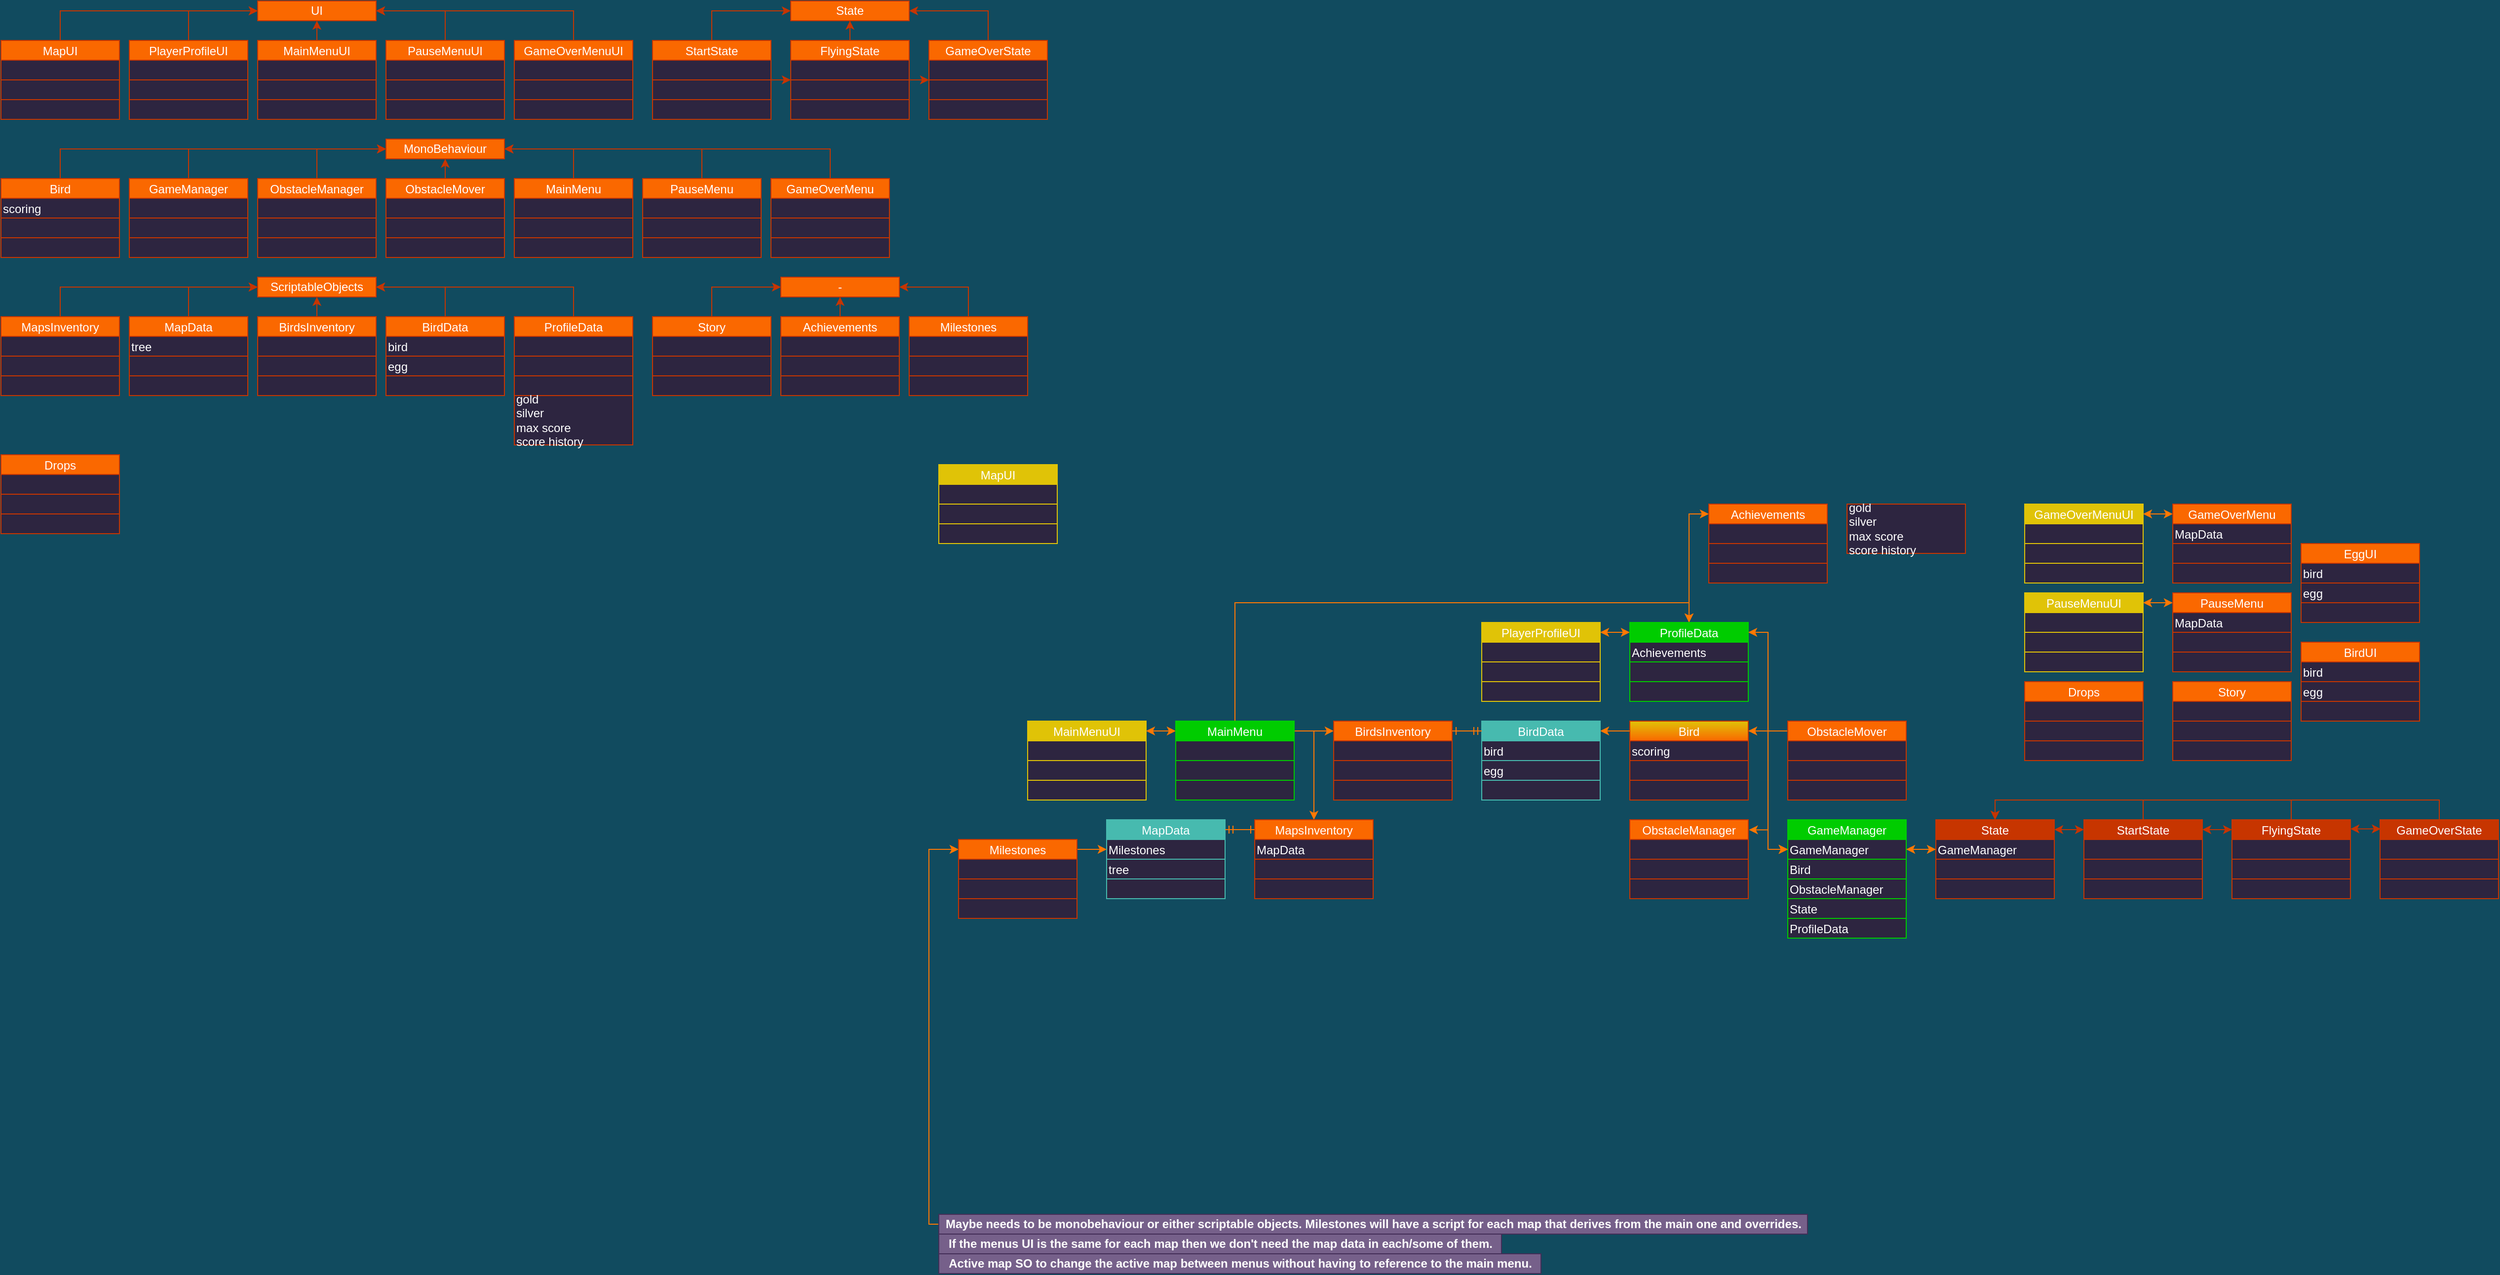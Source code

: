 <mxfile version="14.5.1" type="device"><diagram id="33Ppe0EOAOgvpskZnhFq" name="Page-1"><mxGraphModel dx="1636" dy="953" grid="1" gridSize="10" guides="1" tooltips="1" connect="1" arrows="1" fold="1" page="1" pageScale="1" pageWidth="3000" pageHeight="2000" background="#114B5F" math="0" shadow="0"><root><mxCell id="0"/><mxCell id="1" parent="0"/><mxCell id="UWuOeVGRIFl6TynxOgar-26" style="edgeStyle=orthogonalEdgeStyle;curved=0;rounded=0;sketch=0;orthogonalLoop=1;jettySize=auto;html=1;exitX=0.5;exitY=0;exitDx=0;exitDy=0;entryX=0;entryY=0.5;entryDx=0;entryDy=0;fillColor=#fa6800;fontColor=#ffffff;strokeColor=#C73500;shadow=0;fontSize=12;fontStyle=0;glass=0;startSize=20;" parent="1" source="UWuOeVGRIFl6TynxOgar-7" target="UWuOeVGRIFl6TynxOgar-21" edge="1"><mxGeometry relative="1" as="geometry"/></mxCell><mxCell id="UWuOeVGRIFl6TynxOgar-7" value="PlayerProfileUI" style="swimlane;fontStyle=0;childLayout=stackLayout;horizontal=1;startSize=20;horizontalStack=0;resizeParent=1;resizeParentMax=0;resizeLast=0;collapsible=1;marginBottom=0;fontColor=#ffffff;shadow=0;sketch=0;glass=0;rounded=0;strokeColor=#C73500;fillColor=#fa6800;" parent="1" vertex="1"><mxGeometry x="140" y="50" width="120" height="80" as="geometry"><mxRectangle x="310" y="1080" width="90" height="26" as="alternateBounds"/></mxGeometry></mxCell><mxCell id="UWuOeVGRIFl6TynxOgar-30" value="" style="text;align=left;verticalAlign=middle;overflow=hidden;rotatable=0;points=[[0,0.5],[1,0.5]];portConstraint=eastwest;fontColor=#ffffff;shadow=0;sketch=0;glass=0;rounded=0;strokeColor=#C73500;fontStyle=0;startSize=20;fillColor=#2D2540;" parent="UWuOeVGRIFl6TynxOgar-7" vertex="1"><mxGeometry y="20" width="120" height="20" as="geometry"/></mxCell><mxCell id="UWuOeVGRIFl6TynxOgar-31" value="" style="text;align=left;verticalAlign=middle;overflow=hidden;rotatable=0;points=[[0,0.5],[1,0.5]];portConstraint=eastwest;fontColor=#ffffff;shadow=0;sketch=0;glass=0;rounded=0;strokeColor=#C73500;fontStyle=0;startSize=20;fillColor=#2D2540;" parent="UWuOeVGRIFl6TynxOgar-7" vertex="1"><mxGeometry y="40" width="120" height="20" as="geometry"/></mxCell><mxCell id="UWuOeVGRIFl6TynxOgar-33" value="" style="text;align=left;verticalAlign=middle;overflow=hidden;rotatable=0;points=[[0,0.5],[1,0.5]];portConstraint=eastwest;fontColor=#ffffff;shadow=0;sketch=0;glass=0;rounded=0;strokeColor=#C73500;fontStyle=0;startSize=20;fillColor=#2D2540;" parent="UWuOeVGRIFl6TynxOgar-7" vertex="1"><mxGeometry y="60" width="120" height="20" as="geometry"/></mxCell><mxCell id="UWuOeVGRIFl6TynxOgar-21" value="UI" style="rounded=0;whiteSpace=wrap;html=1;sketch=0;fontColor=#ffffff;fontStyle=0;strokeColor=#C73500;fillColor=#fa6800;shadow=0;glass=0;startSize=20;" parent="1" vertex="1"><mxGeometry x="270" y="10" width="120" height="20" as="geometry"/></mxCell><mxCell id="UWuOeVGRIFl6TynxOgar-50" style="edgeStyle=orthogonalEdgeStyle;curved=0;rounded=0;sketch=0;orthogonalLoop=1;jettySize=auto;html=1;exitX=0.5;exitY=0;exitDx=0;exitDy=0;entryX=0;entryY=0.5;entryDx=0;entryDy=0;fillColor=#fa6800;fontColor=#ffffff;strokeColor=#C73500;shadow=0;fontSize=12;fontStyle=0;glass=0;startSize=20;" parent="1" source="UWuOeVGRIFl6TynxOgar-34" target="UWuOeVGRIFl6TynxOgar-21" edge="1"><mxGeometry relative="1" as="geometry"/></mxCell><mxCell id="UWuOeVGRIFl6TynxOgar-34" value="MapUI" style="swimlane;fontStyle=0;childLayout=stackLayout;horizontal=1;startSize=20;horizontalStack=0;resizeParent=1;resizeParentMax=0;resizeLast=0;collapsible=1;marginBottom=0;fontColor=#ffffff;shadow=0;sketch=0;glass=0;rounded=0;strokeColor=#C73500;fillColor=#fa6800;" parent="1" vertex="1"><mxGeometry x="10" y="50" width="120" height="80" as="geometry"><mxRectangle x="310" y="1080" width="90" height="26" as="alternateBounds"/></mxGeometry></mxCell><mxCell id="UWuOeVGRIFl6TynxOgar-35" value="" style="text;align=left;verticalAlign=middle;overflow=hidden;rotatable=0;points=[[0,0.5],[1,0.5]];portConstraint=eastwest;fontColor=#ffffff;shadow=0;sketch=0;glass=0;rounded=0;strokeColor=#C73500;fontStyle=0;startSize=20;fillColor=#2D2540;" parent="UWuOeVGRIFl6TynxOgar-34" vertex="1"><mxGeometry y="20" width="120" height="20" as="geometry"/></mxCell><mxCell id="UWuOeVGRIFl6TynxOgar-36" value="" style="text;align=left;verticalAlign=middle;overflow=hidden;rotatable=0;points=[[0,0.5],[1,0.5]];portConstraint=eastwest;fontColor=#ffffff;shadow=0;sketch=0;glass=0;rounded=0;strokeColor=#C73500;fontStyle=0;startSize=20;fillColor=#2D2540;" parent="UWuOeVGRIFl6TynxOgar-34" vertex="1"><mxGeometry y="40" width="120" height="20" as="geometry"/></mxCell><mxCell id="UWuOeVGRIFl6TynxOgar-37" value="" style="text;align=left;verticalAlign=middle;overflow=hidden;rotatable=0;points=[[0,0.5],[1,0.5]];portConstraint=eastwest;fontColor=#ffffff;shadow=0;sketch=0;glass=0;rounded=0;strokeColor=#C73500;fontStyle=0;startSize=20;fillColor=#2D2540;" parent="UWuOeVGRIFl6TynxOgar-34" vertex="1"><mxGeometry y="60" width="120" height="20" as="geometry"/></mxCell><mxCell id="UWuOeVGRIFl6TynxOgar-51" style="edgeStyle=orthogonalEdgeStyle;curved=0;rounded=0;sketch=0;orthogonalLoop=1;jettySize=auto;html=1;exitX=0.5;exitY=0;exitDx=0;exitDy=0;entryX=0.5;entryY=1;entryDx=0;entryDy=0;fillColor=#fa6800;fontColor=#ffffff;strokeColor=#C73500;shadow=0;fontSize=12;fontStyle=0;glass=0;startSize=20;" parent="1" source="UWuOeVGRIFl6TynxOgar-38" target="UWuOeVGRIFl6TynxOgar-21" edge="1"><mxGeometry relative="1" as="geometry"/></mxCell><mxCell id="UWuOeVGRIFl6TynxOgar-38" value="MainMenuUI" style="swimlane;fontStyle=0;childLayout=stackLayout;horizontal=1;startSize=20;horizontalStack=0;resizeParent=1;resizeParentMax=0;resizeLast=0;collapsible=1;marginBottom=0;fontColor=#ffffff;shadow=0;sketch=0;glass=0;rounded=0;strokeColor=#C73500;fillColor=#fa6800;" parent="1" vertex="1"><mxGeometry x="270" y="50" width="120" height="80" as="geometry"><mxRectangle x="310" y="1080" width="90" height="26" as="alternateBounds"/></mxGeometry></mxCell><mxCell id="UWuOeVGRIFl6TynxOgar-39" value="" style="text;align=left;verticalAlign=middle;overflow=hidden;rotatable=0;points=[[0,0.5],[1,0.5]];portConstraint=eastwest;fontColor=#ffffff;shadow=0;sketch=0;glass=0;rounded=0;strokeColor=#C73500;fontStyle=0;startSize=20;fillColor=#2D2540;" parent="UWuOeVGRIFl6TynxOgar-38" vertex="1"><mxGeometry y="20" width="120" height="20" as="geometry"/></mxCell><mxCell id="UWuOeVGRIFl6TynxOgar-40" value="" style="text;align=left;verticalAlign=middle;overflow=hidden;rotatable=0;points=[[0,0.5],[1,0.5]];portConstraint=eastwest;fontColor=#ffffff;shadow=0;sketch=0;glass=0;rounded=0;strokeColor=#C73500;fontStyle=0;startSize=20;fillColor=#2D2540;" parent="UWuOeVGRIFl6TynxOgar-38" vertex="1"><mxGeometry y="40" width="120" height="20" as="geometry"/></mxCell><mxCell id="UWuOeVGRIFl6TynxOgar-41" value="" style="text;align=left;verticalAlign=middle;overflow=hidden;rotatable=0;points=[[0,0.5],[1,0.5]];portConstraint=eastwest;fontColor=#ffffff;shadow=0;sketch=0;glass=0;rounded=0;strokeColor=#C73500;fontStyle=0;startSize=20;fillColor=#2D2540;" parent="UWuOeVGRIFl6TynxOgar-38" vertex="1"><mxGeometry y="60" width="120" height="20" as="geometry"/></mxCell><mxCell id="UWuOeVGRIFl6TynxOgar-52" style="edgeStyle=orthogonalEdgeStyle;curved=0;rounded=0;sketch=0;orthogonalLoop=1;jettySize=auto;html=1;exitX=0.5;exitY=0;exitDx=0;exitDy=0;entryX=1;entryY=0.5;entryDx=0;entryDy=0;fillColor=#fa6800;fontColor=#ffffff;strokeColor=#C73500;shadow=0;fontSize=12;fontStyle=0;glass=0;startSize=20;" parent="1" source="UWuOeVGRIFl6TynxOgar-42" target="UWuOeVGRIFl6TynxOgar-21" edge="1"><mxGeometry relative="1" as="geometry"/></mxCell><mxCell id="UWuOeVGRIFl6TynxOgar-42" value="PauseMenuUI" style="swimlane;fontStyle=0;childLayout=stackLayout;horizontal=1;startSize=20;horizontalStack=0;resizeParent=1;resizeParentMax=0;resizeLast=0;collapsible=1;marginBottom=0;fontColor=#ffffff;shadow=0;sketch=0;glass=0;rounded=0;strokeColor=#C73500;fillColor=#fa6800;" parent="1" vertex="1"><mxGeometry x="400" y="50" width="120" height="80" as="geometry"><mxRectangle x="310" y="1080" width="90" height="26" as="alternateBounds"/></mxGeometry></mxCell><mxCell id="UWuOeVGRIFl6TynxOgar-43" value="" style="text;align=left;verticalAlign=middle;overflow=hidden;rotatable=0;points=[[0,0.5],[1,0.5]];portConstraint=eastwest;fontColor=#ffffff;shadow=0;sketch=0;glass=0;rounded=0;strokeColor=#C73500;fontStyle=0;startSize=20;fillColor=#2D2540;" parent="UWuOeVGRIFl6TynxOgar-42" vertex="1"><mxGeometry y="20" width="120" height="20" as="geometry"/></mxCell><mxCell id="UWuOeVGRIFl6TynxOgar-44" value="" style="text;align=left;verticalAlign=middle;overflow=hidden;rotatable=0;points=[[0,0.5],[1,0.5]];portConstraint=eastwest;fontColor=#ffffff;shadow=0;sketch=0;glass=0;rounded=0;strokeColor=#C73500;fontStyle=0;startSize=20;fillColor=#2D2540;" parent="UWuOeVGRIFl6TynxOgar-42" vertex="1"><mxGeometry y="40" width="120" height="20" as="geometry"/></mxCell><mxCell id="UWuOeVGRIFl6TynxOgar-45" value="" style="text;align=left;verticalAlign=middle;overflow=hidden;rotatable=0;points=[[0,0.5],[1,0.5]];portConstraint=eastwest;fontColor=#ffffff;shadow=0;sketch=0;glass=0;rounded=0;strokeColor=#C73500;fontStyle=0;startSize=20;fillColor=#2D2540;" parent="UWuOeVGRIFl6TynxOgar-42" vertex="1"><mxGeometry y="60" width="120" height="20" as="geometry"/></mxCell><mxCell id="UWuOeVGRIFl6TynxOgar-53" style="edgeStyle=orthogonalEdgeStyle;curved=0;rounded=0;sketch=0;orthogonalLoop=1;jettySize=auto;html=1;exitX=0.5;exitY=0;exitDx=0;exitDy=0;entryX=1;entryY=0.5;entryDx=0;entryDy=0;fillColor=#fa6800;fontColor=#ffffff;strokeColor=#C73500;shadow=0;fontSize=12;fontStyle=0;glass=0;startSize=20;" parent="1" source="UWuOeVGRIFl6TynxOgar-46" target="UWuOeVGRIFl6TynxOgar-21" edge="1"><mxGeometry relative="1" as="geometry"/></mxCell><mxCell id="UWuOeVGRIFl6TynxOgar-46" value="GameOverMenuUI" style="swimlane;fontStyle=0;childLayout=stackLayout;horizontal=1;startSize=20;horizontalStack=0;resizeParent=1;resizeParentMax=0;resizeLast=0;collapsible=1;marginBottom=0;fontColor=#ffffff;shadow=0;sketch=0;glass=0;rounded=0;strokeColor=#C73500;fillColor=#fa6800;" parent="1" vertex="1"><mxGeometry x="530" y="50" width="120" height="80" as="geometry"><mxRectangle x="310" y="1080" width="90" height="26" as="alternateBounds"/></mxGeometry></mxCell><mxCell id="UWuOeVGRIFl6TynxOgar-47" value="" style="text;align=left;verticalAlign=middle;overflow=hidden;rotatable=0;points=[[0,0.5],[1,0.5]];portConstraint=eastwest;fontColor=#ffffff;shadow=0;sketch=0;glass=0;rounded=0;strokeColor=#C73500;fontStyle=0;startSize=20;fillColor=#2D2540;" parent="UWuOeVGRIFl6TynxOgar-46" vertex="1"><mxGeometry y="20" width="120" height="20" as="geometry"/></mxCell><mxCell id="UWuOeVGRIFl6TynxOgar-48" value="" style="text;align=left;verticalAlign=middle;overflow=hidden;rotatable=0;points=[[0,0.5],[1,0.5]];portConstraint=eastwest;fontColor=#ffffff;shadow=0;sketch=0;glass=0;rounded=0;strokeColor=#C73500;fontStyle=0;startSize=20;fillColor=#2D2540;" parent="UWuOeVGRIFl6TynxOgar-46" vertex="1"><mxGeometry y="40" width="120" height="20" as="geometry"/></mxCell><mxCell id="UWuOeVGRIFl6TynxOgar-49" value="" style="text;align=left;verticalAlign=middle;overflow=hidden;rotatable=0;points=[[0,0.5],[1,0.5]];portConstraint=eastwest;fontColor=#ffffff;shadow=0;sketch=0;glass=0;rounded=0;strokeColor=#C73500;fontStyle=0;startSize=20;fillColor=#2D2540;" parent="UWuOeVGRIFl6TynxOgar-46" vertex="1"><mxGeometry y="60" width="120" height="20" as="geometry"/></mxCell><mxCell id="UWuOeVGRIFl6TynxOgar-55" value="MonoBehaviour" style="rounded=0;whiteSpace=wrap;html=1;sketch=0;fontColor=#ffffff;fontStyle=0;strokeColor=#C73500;fillColor=#fa6800;shadow=0;glass=0;startSize=20;" parent="1" vertex="1"><mxGeometry x="400" y="150" width="120" height="20" as="geometry"/></mxCell><mxCell id="UWuOeVGRIFl6TynxOgar-56" value="Drops" style="swimlane;fontStyle=0;childLayout=stackLayout;horizontal=1;startSize=20;horizontalStack=0;resizeParent=1;resizeParentMax=0;resizeLast=0;collapsible=1;marginBottom=0;fontColor=#ffffff;shadow=0;sketch=0;glass=0;rounded=0;strokeColor=#C73500;fillColor=#fa6800;" parent="1" vertex="1"><mxGeometry x="10" y="470" width="120" height="80" as="geometry"><mxRectangle x="310" y="1080" width="90" height="26" as="alternateBounds"/></mxGeometry></mxCell><mxCell id="UWuOeVGRIFl6TynxOgar-57" value="" style="text;align=left;verticalAlign=middle;overflow=hidden;rotatable=0;points=[[0,0.5],[1,0.5]];portConstraint=eastwest;fontColor=#ffffff;shadow=0;sketch=0;glass=0;rounded=0;strokeColor=#C73500;fontStyle=0;startSize=20;fillColor=#2D2540;" parent="UWuOeVGRIFl6TynxOgar-56" vertex="1"><mxGeometry y="20" width="120" height="20" as="geometry"/></mxCell><mxCell id="UWuOeVGRIFl6TynxOgar-58" value="" style="text;align=left;verticalAlign=middle;overflow=hidden;rotatable=0;points=[[0,0.5],[1,0.5]];portConstraint=eastwest;fontColor=#ffffff;shadow=0;sketch=0;glass=0;rounded=0;strokeColor=#C73500;fontStyle=0;startSize=20;fillColor=#2D2540;" parent="UWuOeVGRIFl6TynxOgar-56" vertex="1"><mxGeometry y="40" width="120" height="20" as="geometry"/></mxCell><mxCell id="UWuOeVGRIFl6TynxOgar-59" value="" style="text;align=left;verticalAlign=middle;overflow=hidden;rotatable=0;points=[[0,0.5],[1,0.5]];portConstraint=eastwest;fontColor=#ffffff;shadow=0;sketch=0;glass=0;rounded=0;strokeColor=#C73500;fontStyle=0;startSize=20;fillColor=#2D2540;" parent="UWuOeVGRIFl6TynxOgar-56" vertex="1"><mxGeometry y="60" width="120" height="20" as="geometry"/></mxCell><mxCell id="UWuOeVGRIFl6TynxOgar-79" style="edgeStyle=orthogonalEdgeStyle;curved=0;rounded=0;sketch=0;orthogonalLoop=1;jettySize=auto;html=1;exitX=0.5;exitY=0;exitDx=0;exitDy=0;entryX=0;entryY=0.5;entryDx=0;entryDy=0;fillColor=#fa6800;fontColor=#ffffff;strokeColor=#C73500;shadow=0;fontSize=12;fontStyle=0;glass=0;startSize=20;" parent="1" source="UWuOeVGRIFl6TynxOgar-60" target="UWuOeVGRIFl6TynxOgar-55" edge="1"><mxGeometry relative="1" as="geometry"/></mxCell><mxCell id="UWuOeVGRIFl6TynxOgar-60" value="Bird" style="swimlane;fontStyle=0;childLayout=stackLayout;horizontal=1;startSize=20;horizontalStack=0;resizeParent=1;resizeParentMax=0;resizeLast=0;collapsible=1;marginBottom=0;fontColor=#ffffff;shadow=0;sketch=0;glass=0;rounded=0;strokeColor=#C73500;fillColor=#fa6800;" parent="1" vertex="1"><mxGeometry x="10" y="190" width="120" height="80" as="geometry"><mxRectangle x="310" y="1080" width="90" height="26" as="alternateBounds"/></mxGeometry></mxCell><mxCell id="UWuOeVGRIFl6TynxOgar-61" value="scoring" style="text;align=left;verticalAlign=middle;overflow=hidden;rotatable=0;points=[[0,0.5],[1,0.5]];portConstraint=eastwest;fontColor=#ffffff;shadow=0;sketch=0;glass=0;rounded=0;strokeColor=#C73500;fontStyle=0;startSize=20;fillColor=#2D2540;" parent="UWuOeVGRIFl6TynxOgar-60" vertex="1"><mxGeometry y="20" width="120" height="20" as="geometry"/></mxCell><mxCell id="UWuOeVGRIFl6TynxOgar-62" value="" style="text;align=left;verticalAlign=middle;overflow=hidden;rotatable=0;points=[[0,0.5],[1,0.5]];portConstraint=eastwest;fontColor=#ffffff;shadow=0;sketch=0;glass=0;rounded=0;strokeColor=#C73500;fontStyle=0;startSize=20;fillColor=#2D2540;" parent="UWuOeVGRIFl6TynxOgar-60" vertex="1"><mxGeometry y="40" width="120" height="20" as="geometry"/></mxCell><mxCell id="UWuOeVGRIFl6TynxOgar-63" value="" style="text;align=left;verticalAlign=middle;overflow=hidden;rotatable=0;points=[[0,0.5],[1,0.5]];portConstraint=eastwest;fontColor=#ffffff;shadow=0;sketch=0;glass=0;rounded=0;strokeColor=#C73500;fontStyle=0;startSize=20;fillColor=#2D2540;" parent="UWuOeVGRIFl6TynxOgar-60" vertex="1"><mxGeometry y="60" width="120" height="20" as="geometry"/></mxCell><mxCell id="RsS_5TA-X69_XivprqC3-58" style="edgeStyle=orthogonalEdgeStyle;curved=0;sketch=0;orthogonalLoop=1;jettySize=auto;html=1;entryX=0;entryY=0.5;entryDx=0;entryDy=0;fillColor=#fa6800;fontColor=#ffffff;exitX=0.5;exitY=0;exitDx=0;exitDy=0;strokeColor=#C73500;rounded=0;shadow=0;fontSize=12;fontStyle=0;glass=0;startSize=20;" parent="1" source="UWuOeVGRIFl6TynxOgar-64" target="UWuOeVGRIFl6TynxOgar-55" edge="1"><mxGeometry relative="1" as="geometry"/></mxCell><mxCell id="UWuOeVGRIFl6TynxOgar-64" value="GameManager" style="swimlane;fontStyle=0;childLayout=stackLayout;horizontal=1;startSize=20;horizontalStack=0;resizeParent=1;resizeParentMax=0;resizeLast=0;collapsible=1;marginBottom=0;fontColor=#ffffff;shadow=0;sketch=0;glass=0;rounded=0;strokeColor=#C73500;fillColor=#fa6800;" parent="1" vertex="1"><mxGeometry x="140" y="190" width="120" height="80" as="geometry"><mxRectangle x="310" y="1080" width="90" height="26" as="alternateBounds"/></mxGeometry></mxCell><mxCell id="UWuOeVGRIFl6TynxOgar-65" value="" style="text;align=left;verticalAlign=middle;overflow=hidden;rotatable=0;points=[[0,0.5],[1,0.5]];portConstraint=eastwest;fontColor=#ffffff;shadow=0;sketch=0;glass=0;rounded=0;strokeColor=#C73500;fontStyle=0;startSize=20;fillColor=#2D2540;" parent="UWuOeVGRIFl6TynxOgar-64" vertex="1"><mxGeometry y="20" width="120" height="20" as="geometry"/></mxCell><mxCell id="UWuOeVGRIFl6TynxOgar-66" value="" style="text;align=left;verticalAlign=middle;overflow=hidden;rotatable=0;points=[[0,0.5],[1,0.5]];portConstraint=eastwest;fontColor=#ffffff;shadow=0;sketch=0;glass=0;rounded=0;strokeColor=#C73500;fontStyle=0;startSize=20;fillColor=#2D2540;" parent="UWuOeVGRIFl6TynxOgar-64" vertex="1"><mxGeometry y="40" width="120" height="20" as="geometry"/></mxCell><mxCell id="UWuOeVGRIFl6TynxOgar-67" value="" style="text;align=left;verticalAlign=middle;overflow=hidden;rotatable=0;points=[[0,0.5],[1,0.5]];portConstraint=eastwest;fontColor=#ffffff;shadow=0;sketch=0;glass=0;rounded=0;strokeColor=#C73500;fontStyle=0;startSize=20;fillColor=#2D2540;" parent="UWuOeVGRIFl6TynxOgar-64" vertex="1"><mxGeometry y="60" width="120" height="20" as="geometry"/></mxCell><mxCell id="RsS_5TA-X69_XivprqC3-59" style="edgeStyle=orthogonalEdgeStyle;curved=0;sketch=0;orthogonalLoop=1;jettySize=auto;html=1;entryX=0;entryY=0.5;entryDx=0;entryDy=0;fillColor=#fa6800;fontColor=#ffffff;exitX=0.5;exitY=0;exitDx=0;exitDy=0;strokeColor=#C73500;rounded=0;shadow=0;fontSize=12;fontStyle=0;glass=0;startSize=20;" parent="1" source="UWuOeVGRIFl6TynxOgar-68" target="UWuOeVGRIFl6TynxOgar-55" edge="1"><mxGeometry relative="1" as="geometry"/></mxCell><mxCell id="UWuOeVGRIFl6TynxOgar-68" value="ObstacleManager" style="swimlane;fontStyle=0;childLayout=stackLayout;horizontal=1;startSize=20;horizontalStack=0;resizeParent=1;resizeParentMax=0;resizeLast=0;collapsible=1;marginBottom=0;fontColor=#ffffff;shadow=0;sketch=0;glass=0;rounded=0;strokeColor=#C73500;fillColor=#fa6800;" parent="1" vertex="1"><mxGeometry x="270" y="190" width="120" height="80" as="geometry"><mxRectangle x="310" y="1080" width="90" height="26" as="alternateBounds"/></mxGeometry></mxCell><mxCell id="UWuOeVGRIFl6TynxOgar-69" value="" style="text;align=left;verticalAlign=middle;overflow=hidden;rotatable=0;points=[[0,0.5],[1,0.5]];portConstraint=eastwest;fontColor=#ffffff;shadow=0;sketch=0;glass=0;rounded=0;strokeColor=#C73500;fontStyle=0;startSize=20;fillColor=#2D2540;" parent="UWuOeVGRIFl6TynxOgar-68" vertex="1"><mxGeometry y="20" width="120" height="20" as="geometry"/></mxCell><mxCell id="UWuOeVGRIFl6TynxOgar-70" value="" style="text;align=left;verticalAlign=middle;overflow=hidden;rotatable=0;points=[[0,0.5],[1,0.5]];portConstraint=eastwest;fontColor=#ffffff;shadow=0;sketch=0;glass=0;rounded=0;strokeColor=#C73500;fontStyle=0;startSize=20;fillColor=#2D2540;" parent="UWuOeVGRIFl6TynxOgar-68" vertex="1"><mxGeometry y="40" width="120" height="20" as="geometry"/></mxCell><mxCell id="UWuOeVGRIFl6TynxOgar-71" value="" style="text;align=left;verticalAlign=middle;overflow=hidden;rotatable=0;points=[[0,0.5],[1,0.5]];portConstraint=eastwest;fontColor=#ffffff;shadow=0;sketch=0;glass=0;rounded=0;strokeColor=#C73500;fontStyle=0;startSize=20;fillColor=#2D2540;" parent="UWuOeVGRIFl6TynxOgar-68" vertex="1"><mxGeometry y="60" width="120" height="20" as="geometry"/></mxCell><mxCell id="RsS_5TA-X69_XivprqC3-57" style="edgeStyle=orthogonalEdgeStyle;curved=0;sketch=0;orthogonalLoop=1;jettySize=auto;html=1;exitX=0.5;exitY=0;exitDx=0;exitDy=0;entryX=0.5;entryY=1;entryDx=0;entryDy=0;fillColor=#fa6800;fontColor=#ffffff;strokeColor=#C73500;rounded=0;shadow=0;fontSize=12;fontStyle=0;glass=0;startSize=20;" parent="1" source="UWuOeVGRIFl6TynxOgar-72" target="UWuOeVGRIFl6TynxOgar-55" edge="1"><mxGeometry relative="1" as="geometry"/></mxCell><mxCell id="UWuOeVGRIFl6TynxOgar-72" value="ObstacleMover" style="swimlane;fontStyle=0;childLayout=stackLayout;horizontal=1;startSize=20;horizontalStack=0;resizeParent=1;resizeParentMax=0;resizeLast=0;collapsible=1;marginBottom=0;fontColor=#ffffff;shadow=0;sketch=0;glass=0;rounded=0;strokeColor=#C73500;fillColor=#fa6800;" parent="1" vertex="1"><mxGeometry x="400" y="190" width="120" height="80" as="geometry"><mxRectangle x="310" y="1080" width="90" height="26" as="alternateBounds"/></mxGeometry></mxCell><mxCell id="UWuOeVGRIFl6TynxOgar-73" value="" style="text;align=left;verticalAlign=middle;overflow=hidden;rotatable=0;points=[[0,0.5],[1,0.5]];portConstraint=eastwest;fontColor=#ffffff;shadow=0;sketch=0;glass=0;rounded=0;strokeColor=#C73500;fontStyle=0;startSize=20;fillColor=#2D2540;" parent="UWuOeVGRIFl6TynxOgar-72" vertex="1"><mxGeometry y="20" width="120" height="20" as="geometry"/></mxCell><mxCell id="UWuOeVGRIFl6TynxOgar-74" value="" style="text;align=left;verticalAlign=middle;overflow=hidden;rotatable=0;points=[[0,0.5],[1,0.5]];portConstraint=eastwest;fontColor=#ffffff;shadow=0;sketch=0;glass=0;rounded=0;strokeColor=#C73500;fontStyle=0;startSize=20;fillColor=#2D2540;" parent="UWuOeVGRIFl6TynxOgar-72" vertex="1"><mxGeometry y="40" width="120" height="20" as="geometry"/></mxCell><mxCell id="UWuOeVGRIFl6TynxOgar-75" value="" style="text;align=left;verticalAlign=middle;overflow=hidden;rotatable=0;points=[[0,0.5],[1,0.5]];portConstraint=eastwest;fontColor=#ffffff;shadow=0;sketch=0;glass=0;rounded=0;strokeColor=#C73500;fontStyle=0;startSize=20;fillColor=#2D2540;" parent="UWuOeVGRIFl6TynxOgar-72" vertex="1"><mxGeometry y="60" width="120" height="20" as="geometry"/></mxCell><mxCell id="UWuOeVGRIFl6TynxOgar-81" value="ScriptableObjects" style="rounded=0;whiteSpace=wrap;html=1;sketch=0;fontColor=#ffffff;fontStyle=0;strokeColor=#C73500;fillColor=#fa6800;shadow=0;glass=0;startSize=20;" parent="1" vertex="1"><mxGeometry x="270" y="290" width="120" height="20" as="geometry"/></mxCell><mxCell id="UWuOeVGRIFl6TynxOgar-102" style="edgeStyle=orthogonalEdgeStyle;curved=0;rounded=0;sketch=0;orthogonalLoop=1;jettySize=auto;html=1;exitX=0.5;exitY=0;exitDx=0;exitDy=0;entryX=0;entryY=0.5;entryDx=0;entryDy=0;fillColor=#fa6800;fontColor=#ffffff;strokeColor=#C73500;shadow=0;fontSize=12;fontStyle=0;glass=0;startSize=20;" parent="1" source="UWuOeVGRIFl6TynxOgar-82" target="UWuOeVGRIFl6TynxOgar-81" edge="1"><mxGeometry relative="1" as="geometry"/></mxCell><mxCell id="UWuOeVGRIFl6TynxOgar-82" value="MapsInventory" style="swimlane;fontStyle=0;childLayout=stackLayout;horizontal=1;startSize=20;horizontalStack=0;resizeParent=1;resizeParentMax=0;resizeLast=0;collapsible=1;marginBottom=0;fontColor=#ffffff;shadow=0;sketch=0;glass=0;rounded=0;strokeColor=#C73500;fillColor=#fa6800;" parent="1" vertex="1"><mxGeometry x="10" y="330" width="120" height="80" as="geometry"><mxRectangle x="310" y="1080" width="90" height="26" as="alternateBounds"/></mxGeometry></mxCell><mxCell id="UWuOeVGRIFl6TynxOgar-83" value="" style="text;align=left;verticalAlign=middle;overflow=hidden;rotatable=0;points=[[0,0.5],[1,0.5]];portConstraint=eastwest;fontColor=#ffffff;shadow=0;sketch=0;glass=0;rounded=0;strokeColor=#C73500;fontStyle=0;startSize=20;fillColor=#2D2540;" parent="UWuOeVGRIFl6TynxOgar-82" vertex="1"><mxGeometry y="20" width="120" height="20" as="geometry"/></mxCell><mxCell id="UWuOeVGRIFl6TynxOgar-84" value="" style="text;align=left;verticalAlign=middle;overflow=hidden;rotatable=0;points=[[0,0.5],[1,0.5]];portConstraint=eastwest;fontColor=#ffffff;shadow=0;sketch=0;glass=0;rounded=0;strokeColor=#C73500;fontStyle=0;startSize=20;fillColor=#2D2540;" parent="UWuOeVGRIFl6TynxOgar-82" vertex="1"><mxGeometry y="40" width="120" height="20" as="geometry"/></mxCell><mxCell id="UWuOeVGRIFl6TynxOgar-85" value="" style="text;align=left;verticalAlign=middle;overflow=hidden;rotatable=0;points=[[0,0.5],[1,0.5]];portConstraint=eastwest;fontColor=#ffffff;shadow=0;sketch=0;glass=0;rounded=0;strokeColor=#C73500;fontStyle=0;startSize=20;fillColor=#2D2540;" parent="UWuOeVGRIFl6TynxOgar-82" vertex="1"><mxGeometry y="60" width="120" height="20" as="geometry"/></mxCell><mxCell id="UWuOeVGRIFl6TynxOgar-103" style="edgeStyle=orthogonalEdgeStyle;curved=0;rounded=0;sketch=0;orthogonalLoop=1;jettySize=auto;html=1;exitX=0.5;exitY=0;exitDx=0;exitDy=0;entryX=0;entryY=0.5;entryDx=0;entryDy=0;fillColor=#fa6800;fontColor=#ffffff;strokeColor=#C73500;shadow=0;fontSize=12;fontStyle=0;glass=0;startSize=20;" parent="1" source="UWuOeVGRIFl6TynxOgar-86" target="UWuOeVGRIFl6TynxOgar-81" edge="1"><mxGeometry relative="1" as="geometry"/></mxCell><mxCell id="UWuOeVGRIFl6TynxOgar-86" value="MapData" style="swimlane;fontStyle=0;childLayout=stackLayout;horizontal=1;startSize=20;horizontalStack=0;resizeParent=1;resizeParentMax=0;resizeLast=0;collapsible=1;marginBottom=0;fontColor=#ffffff;shadow=0;sketch=0;glass=0;rounded=0;strokeColor=#C73500;fillColor=#fa6800;" parent="1" vertex="1"><mxGeometry x="140" y="330" width="120" height="80" as="geometry"><mxRectangle x="310" y="1080" width="90" height="26" as="alternateBounds"/></mxGeometry></mxCell><mxCell id="UWuOeVGRIFl6TynxOgar-87" value="tree" style="text;align=left;verticalAlign=middle;overflow=hidden;rotatable=0;points=[[0,0.5],[1,0.5]];portConstraint=eastwest;fontColor=#ffffff;shadow=0;sketch=0;glass=0;rounded=0;strokeColor=#C73500;fontStyle=0;startSize=20;fillColor=#2D2540;" parent="UWuOeVGRIFl6TynxOgar-86" vertex="1"><mxGeometry y="20" width="120" height="20" as="geometry"/></mxCell><mxCell id="UWuOeVGRIFl6TynxOgar-88" value="" style="text;align=left;verticalAlign=middle;overflow=hidden;rotatable=0;points=[[0,0.5],[1,0.5]];portConstraint=eastwest;fontColor=#ffffff;shadow=0;sketch=0;glass=0;rounded=0;strokeColor=#C73500;fontStyle=0;startSize=20;fillColor=#2D2540;" parent="UWuOeVGRIFl6TynxOgar-86" vertex="1"><mxGeometry y="40" width="120" height="20" as="geometry"/></mxCell><mxCell id="UWuOeVGRIFl6TynxOgar-89" value="" style="text;align=left;verticalAlign=middle;overflow=hidden;rotatable=0;points=[[0,0.5],[1,0.5]];portConstraint=eastwest;fontColor=#ffffff;shadow=0;sketch=0;glass=0;rounded=0;strokeColor=#C73500;fontStyle=0;startSize=20;fillColor=#2D2540;" parent="UWuOeVGRIFl6TynxOgar-86" vertex="1"><mxGeometry y="60" width="120" height="20" as="geometry"/></mxCell><mxCell id="UWuOeVGRIFl6TynxOgar-104" style="edgeStyle=orthogonalEdgeStyle;curved=0;rounded=0;sketch=0;orthogonalLoop=1;jettySize=auto;html=1;exitX=0.5;exitY=0;exitDx=0;exitDy=0;entryX=0.5;entryY=1;entryDx=0;entryDy=0;fillColor=#fa6800;fontColor=#ffffff;strokeColor=#C73500;shadow=0;fontSize=12;fontStyle=0;glass=0;startSize=20;" parent="1" source="UWuOeVGRIFl6TynxOgar-90" target="UWuOeVGRIFl6TynxOgar-81" edge="1"><mxGeometry relative="1" as="geometry"/></mxCell><mxCell id="UWuOeVGRIFl6TynxOgar-90" value="BirdsInventory" style="swimlane;fontStyle=0;childLayout=stackLayout;horizontal=1;startSize=20;horizontalStack=0;resizeParent=1;resizeParentMax=0;resizeLast=0;collapsible=1;marginBottom=0;fontColor=#ffffff;shadow=0;sketch=0;glass=0;rounded=0;strokeColor=#C73500;fillColor=#fa6800;" parent="1" vertex="1"><mxGeometry x="270" y="330" width="120" height="80" as="geometry"><mxRectangle x="310" y="1080" width="90" height="26" as="alternateBounds"/></mxGeometry></mxCell><mxCell id="UWuOeVGRIFl6TynxOgar-91" value="" style="text;align=left;verticalAlign=middle;overflow=hidden;rotatable=0;points=[[0,0.5],[1,0.5]];portConstraint=eastwest;fontColor=#ffffff;shadow=0;sketch=0;glass=0;rounded=0;strokeColor=#C73500;fontStyle=0;startSize=20;fillColor=#2D2540;" parent="UWuOeVGRIFl6TynxOgar-90" vertex="1"><mxGeometry y="20" width="120" height="20" as="geometry"/></mxCell><mxCell id="UWuOeVGRIFl6TynxOgar-92" value="" style="text;align=left;verticalAlign=middle;overflow=hidden;rotatable=0;points=[[0,0.5],[1,0.5]];portConstraint=eastwest;fontColor=#ffffff;shadow=0;sketch=0;glass=0;rounded=0;strokeColor=#C73500;fontStyle=0;startSize=20;fillColor=#2D2540;" parent="UWuOeVGRIFl6TynxOgar-90" vertex="1"><mxGeometry y="40" width="120" height="20" as="geometry"/></mxCell><mxCell id="UWuOeVGRIFl6TynxOgar-93" value="" style="text;align=left;verticalAlign=middle;overflow=hidden;rotatable=0;points=[[0,0.5],[1,0.5]];portConstraint=eastwest;fontColor=#ffffff;shadow=0;sketch=0;glass=0;rounded=0;strokeColor=#C73500;fontStyle=0;startSize=20;fillColor=#2D2540;" parent="UWuOeVGRIFl6TynxOgar-90" vertex="1"><mxGeometry y="60" width="120" height="20" as="geometry"/></mxCell><mxCell id="UWuOeVGRIFl6TynxOgar-105" style="edgeStyle=orthogonalEdgeStyle;curved=0;rounded=0;sketch=0;orthogonalLoop=1;jettySize=auto;html=1;exitX=0.5;exitY=0;exitDx=0;exitDy=0;entryX=1;entryY=0.5;entryDx=0;entryDy=0;fillColor=#fa6800;fontColor=#ffffff;strokeColor=#C73500;shadow=0;fontSize=12;fontStyle=0;glass=0;startSize=20;" parent="1" source="UWuOeVGRIFl6TynxOgar-94" target="UWuOeVGRIFl6TynxOgar-81" edge="1"><mxGeometry relative="1" as="geometry"/></mxCell><mxCell id="UWuOeVGRIFl6TynxOgar-94" value="BirdData" style="swimlane;fontStyle=0;childLayout=stackLayout;horizontal=1;startSize=20;horizontalStack=0;resizeParent=1;resizeParentMax=0;resizeLast=0;collapsible=1;marginBottom=0;fontColor=#ffffff;shadow=0;sketch=0;glass=0;rounded=0;strokeColor=#C73500;fillColor=#fa6800;" parent="1" vertex="1"><mxGeometry x="400" y="330" width="120" height="80" as="geometry"><mxRectangle x="310" y="1080" width="90" height="26" as="alternateBounds"/></mxGeometry></mxCell><mxCell id="UWuOeVGRIFl6TynxOgar-95" value="bird" style="text;align=left;verticalAlign=middle;overflow=hidden;rotatable=0;points=[[0,0.5],[1,0.5]];portConstraint=eastwest;fontColor=#ffffff;shadow=0;sketch=0;glass=0;rounded=0;strokeColor=#C73500;fontStyle=0;startSize=20;fillColor=#2D2540;" parent="UWuOeVGRIFl6TynxOgar-94" vertex="1"><mxGeometry y="20" width="120" height="20" as="geometry"/></mxCell><mxCell id="UWuOeVGRIFl6TynxOgar-96" value="egg" style="text;align=left;verticalAlign=middle;overflow=hidden;rotatable=0;points=[[0,0.5],[1,0.5]];portConstraint=eastwest;fontColor=#ffffff;shadow=0;sketch=0;glass=0;rounded=0;strokeColor=#C73500;fontStyle=0;startSize=20;fillColor=#2D2540;" parent="UWuOeVGRIFl6TynxOgar-94" vertex="1"><mxGeometry y="40" width="120" height="20" as="geometry"/></mxCell><mxCell id="UWuOeVGRIFl6TynxOgar-97" value="" style="text;align=left;verticalAlign=middle;overflow=hidden;rotatable=0;points=[[0,0.5],[1,0.5]];portConstraint=eastwest;fontColor=#ffffff;shadow=0;sketch=0;glass=0;rounded=0;strokeColor=#C73500;fontStyle=0;startSize=20;fillColor=#2D2540;" parent="UWuOeVGRIFl6TynxOgar-94" vertex="1"><mxGeometry y="60" width="120" height="20" as="geometry"/></mxCell><mxCell id="UWuOeVGRIFl6TynxOgar-106" value="-" style="rounded=0;whiteSpace=wrap;html=1;sketch=0;fontColor=#ffffff;fontStyle=0;strokeColor=#C73500;fillColor=#fa6800;shadow=0;glass=0;startSize=20;" parent="1" vertex="1"><mxGeometry x="800" y="290" width="120" height="20" as="geometry"/></mxCell><mxCell id="UWuOeVGRIFl6TynxOgar-125" style="edgeStyle=orthogonalEdgeStyle;curved=0;rounded=0;sketch=0;orthogonalLoop=1;jettySize=auto;html=1;exitX=0.5;exitY=0;exitDx=0;exitDy=0;entryX=0.5;entryY=1;entryDx=0;entryDy=0;fillColor=#fa6800;fontColor=#ffffff;strokeColor=#C73500;shadow=0;fontSize=12;fontStyle=0;glass=0;startSize=20;" parent="1" source="UWuOeVGRIFl6TynxOgar-107" target="UWuOeVGRIFl6TynxOgar-106" edge="1"><mxGeometry relative="1" as="geometry"/></mxCell><mxCell id="UWuOeVGRIFl6TynxOgar-107" value="Achievements" style="swimlane;fontStyle=0;childLayout=stackLayout;horizontal=1;startSize=20;horizontalStack=0;resizeParent=1;resizeParentMax=0;resizeLast=0;collapsible=1;marginBottom=0;fontColor=#ffffff;shadow=0;sketch=0;glass=0;rounded=0;strokeColor=#C73500;fillColor=#fa6800;" parent="1" vertex="1"><mxGeometry x="800" y="330" width="120" height="80" as="geometry"><mxRectangle x="310" y="1080" width="90" height="26" as="alternateBounds"/></mxGeometry></mxCell><mxCell id="UWuOeVGRIFl6TynxOgar-108" value="" style="text;align=left;verticalAlign=middle;overflow=hidden;rotatable=0;points=[[0,0.5],[1,0.5]];portConstraint=eastwest;fontColor=#ffffff;shadow=0;sketch=0;glass=0;rounded=0;strokeColor=#C73500;fontStyle=0;startSize=20;fillColor=#2D2540;perimeterSpacing=0;" parent="UWuOeVGRIFl6TynxOgar-107" vertex="1"><mxGeometry y="20" width="120" height="20" as="geometry"/></mxCell><mxCell id="UWuOeVGRIFl6TynxOgar-109" value="" style="text;align=left;verticalAlign=middle;overflow=hidden;rotatable=0;points=[[0,0.5],[1,0.5]];portConstraint=eastwest;fontColor=#ffffff;shadow=0;sketch=0;glass=0;rounded=0;strokeColor=#C73500;fontStyle=0;startSize=20;fillColor=#2D2540;perimeterSpacing=0;" parent="UWuOeVGRIFl6TynxOgar-107" vertex="1"><mxGeometry y="40" width="120" height="20" as="geometry"/></mxCell><mxCell id="UWuOeVGRIFl6TynxOgar-110" value="" style="text;align=left;verticalAlign=middle;overflow=hidden;rotatable=0;points=[[0,0.5],[1,0.5]];portConstraint=eastwest;fontColor=#ffffff;shadow=0;sketch=0;glass=0;rounded=0;strokeColor=#C73500;fontStyle=0;startSize=20;fillColor=#2D2540;perimeterSpacing=0;" parent="UWuOeVGRIFl6TynxOgar-107" vertex="1"><mxGeometry y="60" width="120" height="20" as="geometry"/></mxCell><mxCell id="UWuOeVGRIFl6TynxOgar-126" style="edgeStyle=orthogonalEdgeStyle;curved=0;rounded=0;sketch=0;orthogonalLoop=1;jettySize=auto;html=1;exitX=0.5;exitY=0;exitDx=0;exitDy=0;entryX=1;entryY=0.5;entryDx=0;entryDy=0;fillColor=#fa6800;fontColor=#ffffff;strokeColor=#C73500;shadow=0;fontSize=12;fontStyle=0;glass=0;startSize=20;" parent="1" source="UWuOeVGRIFl6TynxOgar-111" target="UWuOeVGRIFl6TynxOgar-106" edge="1"><mxGeometry relative="1" as="geometry"/></mxCell><mxCell id="UWuOeVGRIFl6TynxOgar-111" value="Milestones" style="swimlane;fontStyle=0;childLayout=stackLayout;horizontal=1;startSize=20;horizontalStack=0;resizeParent=1;resizeParentMax=0;resizeLast=0;collapsible=1;marginBottom=0;fontColor=#ffffff;shadow=0;sketch=0;glass=0;rounded=0;strokeColor=#C73500;fillColor=#fa6800;" parent="1" vertex="1"><mxGeometry x="930" y="330" width="120" height="80" as="geometry"><mxRectangle x="310" y="1080" width="90" height="26" as="alternateBounds"/></mxGeometry></mxCell><mxCell id="UWuOeVGRIFl6TynxOgar-112" value="" style="text;align=left;verticalAlign=middle;overflow=hidden;rotatable=0;points=[[0,0.5],[1,0.5]];portConstraint=eastwest;fontColor=#ffffff;shadow=0;sketch=0;glass=0;rounded=0;strokeColor=#C73500;fontStyle=0;startSize=20;fillColor=#2D2540;perimeterSpacing=0;" parent="UWuOeVGRIFl6TynxOgar-111" vertex="1"><mxGeometry y="20" width="120" height="20" as="geometry"/></mxCell><mxCell id="UWuOeVGRIFl6TynxOgar-113" value="" style="text;align=left;verticalAlign=middle;overflow=hidden;rotatable=0;points=[[0,0.5],[1,0.5]];portConstraint=eastwest;fontColor=#ffffff;shadow=0;sketch=0;glass=0;rounded=0;strokeColor=#C73500;fontStyle=0;startSize=20;fillColor=#2D2540;perimeterSpacing=0;" parent="UWuOeVGRIFl6TynxOgar-111" vertex="1"><mxGeometry y="40" width="120" height="20" as="geometry"/></mxCell><mxCell id="UWuOeVGRIFl6TynxOgar-114" value="" style="text;align=left;verticalAlign=middle;overflow=hidden;rotatable=0;points=[[0,0.5],[1,0.5]];portConstraint=eastwest;fontColor=#ffffff;shadow=0;sketch=0;glass=0;rounded=0;strokeColor=#C73500;fontStyle=0;startSize=20;fillColor=#2D2540;perimeterSpacing=0;" parent="UWuOeVGRIFl6TynxOgar-111" vertex="1"><mxGeometry y="60" width="120" height="20" as="geometry"/></mxCell><mxCell id="XK2WOD_FKhEfemDO0-vQ-3" style="edgeStyle=orthogonalEdgeStyle;curved=0;sketch=0;orthogonalLoop=1;jettySize=auto;html=1;exitX=0.5;exitY=0;exitDx=0;exitDy=0;entryX=1;entryY=0.5;entryDx=0;entryDy=0;fillColor=#fa6800;fontColor=#ffffff;strokeColor=#C73500;rounded=0;shadow=0;fontSize=12;fontStyle=0;glass=0;startSize=20;" parent="1" source="UWuOeVGRIFl6TynxOgar-115" target="UWuOeVGRIFl6TynxOgar-81" edge="1"><mxGeometry relative="1" as="geometry"/></mxCell><mxCell id="UWuOeVGRIFl6TynxOgar-115" value="ProfileData" style="swimlane;fontStyle=0;childLayout=stackLayout;horizontal=1;startSize=20;horizontalStack=0;resizeParent=1;resizeParentMax=0;resizeLast=0;collapsible=1;marginBottom=0;fontColor=#ffffff;shadow=0;sketch=0;glass=0;rounded=0;strokeColor=#C73500;fillColor=#fa6800;" parent="1" vertex="1"><mxGeometry x="530" y="330" width="120" height="130" as="geometry"><mxRectangle x="310" y="1080" width="90" height="26" as="alternateBounds"/></mxGeometry></mxCell><mxCell id="UWuOeVGRIFl6TynxOgar-116" value="" style="text;align=left;verticalAlign=middle;overflow=hidden;rotatable=0;points=[[0,0.5],[1,0.5]];portConstraint=eastwest;fontColor=#ffffff;shadow=0;sketch=0;glass=0;rounded=0;strokeColor=#C73500;fontStyle=0;startSize=20;fillColor=#2D2540;" parent="UWuOeVGRIFl6TynxOgar-115" vertex="1"><mxGeometry y="20" width="120" height="20" as="geometry"/></mxCell><mxCell id="UWuOeVGRIFl6TynxOgar-117" value="" style="text;align=left;verticalAlign=middle;overflow=hidden;rotatable=0;points=[[0,0.5],[1,0.5]];portConstraint=eastwest;fontColor=#ffffff;shadow=0;sketch=0;glass=0;rounded=0;strokeColor=#C73500;fontStyle=0;startSize=20;fillColor=#2D2540;" parent="UWuOeVGRIFl6TynxOgar-115" vertex="1"><mxGeometry y="40" width="120" height="20" as="geometry"/></mxCell><mxCell id="UWuOeVGRIFl6TynxOgar-118" value="" style="text;align=left;verticalAlign=middle;overflow=hidden;rotatable=0;points=[[0,0.5],[1,0.5]];portConstraint=eastwest;fontColor=#ffffff;shadow=0;sketch=0;glass=0;rounded=0;strokeColor=#C73500;fontStyle=0;startSize=20;fillColor=#2D2540;" parent="UWuOeVGRIFl6TynxOgar-115" vertex="1"><mxGeometry y="60" width="120" height="20" as="geometry"/></mxCell><mxCell id="8qfzZGM0XOAGh5rnLk5l-1" value="gold&lt;br&gt;silver&lt;br&gt;max score&lt;br&gt;score history&lt;br&gt;" style="text;html=1;strokeColor=#C73500;align=left;verticalAlign=middle;whiteSpace=wrap;rounded=0;fontColor=#ffffff;shadow=0;fontStyle=0;glass=0;startSize=20;sketch=0;fillColor=#2D2540;" parent="UWuOeVGRIFl6TynxOgar-115" vertex="1"><mxGeometry y="80" width="120" height="50" as="geometry"/></mxCell><mxCell id="UWuOeVGRIFl6TynxOgar-123" style="edgeStyle=orthogonalEdgeStyle;curved=0;rounded=0;sketch=0;orthogonalLoop=1;jettySize=auto;html=1;exitX=0.5;exitY=0;exitDx=0;exitDy=0;entryX=0;entryY=0.5;entryDx=0;entryDy=0;fillColor=#fa6800;fontColor=#ffffff;strokeColor=#C73500;shadow=0;fontSize=12;fontStyle=0;glass=0;startSize=20;" parent="1" source="UWuOeVGRIFl6TynxOgar-119" target="UWuOeVGRIFl6TynxOgar-106" edge="1"><mxGeometry relative="1" as="geometry"/></mxCell><mxCell id="UWuOeVGRIFl6TynxOgar-119" value="Story" style="swimlane;fontStyle=0;childLayout=stackLayout;horizontal=1;startSize=20;horizontalStack=0;resizeParent=1;resizeParentMax=0;resizeLast=0;collapsible=1;marginBottom=0;shadow=0;sketch=0;glass=0;rounded=0;fillColor=#fa6800;strokeColor=#C73500;fontColor=#ffffff;" parent="1" vertex="1"><mxGeometry x="670" y="330" width="120" height="80" as="geometry"><mxRectangle x="310" y="1080" width="90" height="26" as="alternateBounds"/></mxGeometry></mxCell><mxCell id="UWuOeVGRIFl6TynxOgar-120" value="" style="text;align=left;verticalAlign=middle;overflow=hidden;rotatable=0;points=[[0,0.5],[1,0.5]];portConstraint=eastwest;fontColor=#ffffff;shadow=0;sketch=0;glass=0;rounded=0;strokeColor=#C73500;fontStyle=0;startSize=20;fillColor=#2D2540;perimeterSpacing=0;" parent="UWuOeVGRIFl6TynxOgar-119" vertex="1"><mxGeometry y="20" width="120" height="20" as="geometry"/></mxCell><mxCell id="UWuOeVGRIFl6TynxOgar-121" value="" style="text;align=left;verticalAlign=middle;overflow=hidden;rotatable=0;points=[[0,0.5],[1,0.5]];portConstraint=eastwest;fontColor=#ffffff;shadow=0;sketch=0;glass=0;rounded=0;strokeColor=#C73500;fontStyle=0;startSize=20;fillColor=#2D2540;perimeterSpacing=0;" parent="UWuOeVGRIFl6TynxOgar-119" vertex="1"><mxGeometry y="40" width="120" height="20" as="geometry"/></mxCell><mxCell id="UWuOeVGRIFl6TynxOgar-122" value="" style="text;align=left;verticalAlign=middle;overflow=hidden;rotatable=0;points=[[0,0.5],[1,0.5]];portConstraint=eastwest;fontColor=#ffffff;shadow=0;sketch=0;glass=0;rounded=0;strokeColor=#C73500;fontStyle=0;startSize=20;fillColor=#2D2540;perimeterSpacing=0;" parent="UWuOeVGRIFl6TynxOgar-119" vertex="1"><mxGeometry y="60" width="120" height="20" as="geometry"/></mxCell><mxCell id="RsS_5TA-X69_XivprqC3-33" style="edgeStyle=orthogonalEdgeStyle;curved=0;sketch=0;orthogonalLoop=1;jettySize=auto;html=1;startSize=20;fillColor=#fa6800;fontColor=#ffffff;strokeColor=#C73500;rounded=0;shadow=0;fontSize=12;fontStyle=0;glass=0;align=left;" parent="1" source="RsS_5TA-X69_XivprqC3-14" target="RsS_5TA-X69_XivprqC3-18" edge="1"><mxGeometry relative="1" as="geometry"/></mxCell><mxCell id="RsS_5TA-X69_XivprqC3-41" style="edgeStyle=orthogonalEdgeStyle;curved=0;sketch=0;orthogonalLoop=1;jettySize=auto;html=1;entryX=0.5;entryY=1;entryDx=0;entryDy=0;startSize=20;fillColor=#fa6800;fontColor=#ffffff;strokeColor=#C73500;rounded=0;shadow=0;fontSize=12;fontStyle=0;glass=0;" parent="1" source="RsS_5TA-X69_XivprqC3-14" target="RsS_5TA-X69_XivprqC3-36" edge="1"><mxGeometry relative="1" as="geometry"/></mxCell><mxCell id="RsS_5TA-X69_XivprqC3-14" value="FlyingState" style="swimlane;fontStyle=0;childLayout=stackLayout;horizontal=1;startSize=20;horizontalStack=0;resizeParent=1;resizeParentMax=0;resizeLast=0;collapsible=1;marginBottom=0;shadow=0;sketch=0;glass=0;rounded=0;strokeColor=#C73500;fillColor=#fa6800;fontColor=#ffffff;" parent="1" vertex="1"><mxGeometry x="810" y="50" width="120" height="80" as="geometry"><mxRectangle x="310" y="1080" width="90" height="26" as="alternateBounds"/></mxGeometry></mxCell><mxCell id="RsS_5TA-X69_XivprqC3-15" value="" style="text;align=left;verticalAlign=middle;overflow=hidden;rotatable=0;points=[[0,0.5],[1,0.5]];portConstraint=eastwest;fontColor=#ffffff;shadow=0;sketch=0;glass=0;rounded=0;strokeColor=#C73500;fontStyle=0;startSize=20;fillColor=#2D2540;" parent="RsS_5TA-X69_XivprqC3-14" vertex="1"><mxGeometry y="20" width="120" height="20" as="geometry"/></mxCell><mxCell id="RsS_5TA-X69_XivprqC3-16" value="" style="text;align=left;verticalAlign=middle;overflow=hidden;rotatable=0;points=[[0,0.5],[1,0.5]];portConstraint=eastwest;fontColor=#ffffff;shadow=0;sketch=0;glass=0;rounded=0;strokeColor=#C73500;fontStyle=0;startSize=20;fillColor=#2D2540;" parent="RsS_5TA-X69_XivprqC3-14" vertex="1"><mxGeometry y="40" width="120" height="20" as="geometry"/></mxCell><mxCell id="RsS_5TA-X69_XivprqC3-17" value="" style="text;align=left;verticalAlign=middle;overflow=hidden;rotatable=0;points=[[0,0.5],[1,0.5]];portConstraint=eastwest;fontColor=#ffffff;shadow=0;sketch=0;glass=0;rounded=0;strokeColor=#C73500;fontStyle=0;startSize=20;fillColor=#2D2540;" parent="RsS_5TA-X69_XivprqC3-14" vertex="1"><mxGeometry y="60" width="120" height="20" as="geometry"/></mxCell><mxCell id="RsS_5TA-X69_XivprqC3-39" style="edgeStyle=orthogonalEdgeStyle;curved=0;sketch=0;orthogonalLoop=1;jettySize=auto;html=1;entryX=1;entryY=0.5;entryDx=0;entryDy=0;startSize=20;fillColor=#fa6800;fontColor=#ffffff;exitX=0.5;exitY=0;exitDx=0;exitDy=0;strokeColor=#C73500;rounded=0;shadow=0;fontSize=12;fontStyle=0;glass=0;" parent="1" source="RsS_5TA-X69_XivprqC3-18" target="RsS_5TA-X69_XivprqC3-36" edge="1"><mxGeometry relative="1" as="geometry"/></mxCell><mxCell id="RsS_5TA-X69_XivprqC3-18" value="GameOverState" style="swimlane;fontStyle=0;childLayout=stackLayout;horizontal=1;startSize=20;horizontalStack=0;resizeParent=1;resizeParentMax=0;resizeLast=0;collapsible=1;marginBottom=0;shadow=0;sketch=0;glass=0;rounded=0;strokeColor=#C73500;fillColor=#fa6800;fontColor=#ffffff;" parent="1" vertex="1"><mxGeometry x="950" y="50" width="120" height="80" as="geometry"><mxRectangle x="310" y="1080" width="90" height="26" as="alternateBounds"/></mxGeometry></mxCell><mxCell id="RsS_5TA-X69_XivprqC3-19" value="" style="text;align=left;verticalAlign=middle;overflow=hidden;rotatable=0;points=[[0,0.5],[1,0.5]];portConstraint=eastwest;fontColor=#ffffff;shadow=0;sketch=0;glass=0;rounded=0;strokeColor=#C73500;fontStyle=0;startSize=20;fillColor=#2D2540;" parent="RsS_5TA-X69_XivprqC3-18" vertex="1"><mxGeometry y="20" width="120" height="20" as="geometry"/></mxCell><mxCell id="RsS_5TA-X69_XivprqC3-20" value="" style="text;align=left;verticalAlign=middle;overflow=hidden;rotatable=0;points=[[0,0.5],[1,0.5]];portConstraint=eastwest;fontColor=#ffffff;shadow=0;sketch=0;glass=0;rounded=0;strokeColor=#C73500;fontStyle=0;startSize=20;fillColor=#2D2540;" parent="RsS_5TA-X69_XivprqC3-18" vertex="1"><mxGeometry y="40" width="120" height="20" as="geometry"/></mxCell><mxCell id="RsS_5TA-X69_XivprqC3-21" value="" style="text;align=left;verticalAlign=middle;overflow=hidden;rotatable=0;points=[[0,0.5],[1,0.5]];portConstraint=eastwest;fontColor=#ffffff;shadow=0;sketch=0;glass=0;rounded=0;strokeColor=#C73500;fontStyle=0;startSize=20;fillColor=#2D2540;" parent="RsS_5TA-X69_XivprqC3-18" vertex="1"><mxGeometry y="60" width="120" height="20" as="geometry"/></mxCell><mxCell id="RsS_5TA-X69_XivprqC3-32" style="edgeStyle=orthogonalEdgeStyle;curved=0;sketch=0;orthogonalLoop=1;jettySize=auto;html=1;startSize=20;fillColor=#fa6800;fontColor=#ffffff;strokeColor=#C73500;rounded=0;shadow=0;fontSize=12;fontStyle=0;glass=0;align=left;" parent="1" source="RsS_5TA-X69_XivprqC3-22" target="RsS_5TA-X69_XivprqC3-14" edge="1"><mxGeometry relative="1" as="geometry"/></mxCell><mxCell id="RsS_5TA-X69_XivprqC3-40" style="edgeStyle=orthogonalEdgeStyle;curved=0;sketch=0;orthogonalLoop=1;jettySize=auto;html=1;entryX=0;entryY=0.5;entryDx=0;entryDy=0;startSize=20;fillColor=#fa6800;fontColor=#ffffff;exitX=0.5;exitY=0;exitDx=0;exitDy=0;strokeColor=#C73500;rounded=0;shadow=0;fontSize=12;fontStyle=0;glass=0;" parent="1" source="RsS_5TA-X69_XivprqC3-22" target="RsS_5TA-X69_XivprqC3-36" edge="1"><mxGeometry relative="1" as="geometry"/></mxCell><mxCell id="RsS_5TA-X69_XivprqC3-22" value="StartState" style="swimlane;fontStyle=0;childLayout=stackLayout;horizontal=1;startSize=20;horizontalStack=0;resizeParent=1;resizeParentMax=0;resizeLast=0;collapsible=1;marginBottom=0;shadow=0;sketch=0;glass=0;rounded=0;strokeColor=#C73500;fillColor=#fa6800;fontColor=#ffffff;" parent="1" vertex="1"><mxGeometry x="670" y="50" width="120" height="80" as="geometry"><mxRectangle x="310" y="1080" width="90" height="26" as="alternateBounds"/></mxGeometry></mxCell><mxCell id="RsS_5TA-X69_XivprqC3-23" value="" style="text;align=left;verticalAlign=middle;overflow=hidden;rotatable=0;points=[[0,0.5],[1,0.5]];portConstraint=eastwest;fontColor=#ffffff;shadow=0;sketch=0;glass=0;rounded=0;strokeColor=#C73500;fontStyle=0;startSize=20;fillColor=#2D2540;" parent="RsS_5TA-X69_XivprqC3-22" vertex="1"><mxGeometry y="20" width="120" height="20" as="geometry"/></mxCell><mxCell id="RsS_5TA-X69_XivprqC3-24" value="" style="text;align=left;verticalAlign=middle;overflow=hidden;rotatable=0;points=[[0,0.5],[1,0.5]];portConstraint=eastwest;fontColor=#ffffff;shadow=0;sketch=0;glass=0;rounded=0;strokeColor=#C73500;fontStyle=0;startSize=20;fillColor=#2D2540;" parent="RsS_5TA-X69_XivprqC3-22" vertex="1"><mxGeometry y="40" width="120" height="20" as="geometry"/></mxCell><mxCell id="RsS_5TA-X69_XivprqC3-25" value="" style="text;align=left;verticalAlign=middle;overflow=hidden;rotatable=0;points=[[0,0.5],[1,0.5]];portConstraint=eastwest;fontColor=#ffffff;shadow=0;sketch=0;glass=0;rounded=0;strokeColor=#C73500;fontStyle=0;startSize=20;fillColor=#2D2540;" parent="RsS_5TA-X69_XivprqC3-22" vertex="1"><mxGeometry y="60" width="120" height="20" as="geometry"/></mxCell><mxCell id="RsS_5TA-X69_XivprqC3-36" value="&lt;font&gt;State&lt;/font&gt;" style="rounded=0;whiteSpace=wrap;html=1;sketch=0;fontStyle=0;strokeColor=#C73500;fillColor=#fa6800;fontColor=#ffffff;shadow=0;glass=0;startSize=20;" parent="1" vertex="1"><mxGeometry x="810" y="10" width="120" height="20" as="geometry"/></mxCell><mxCell id="RsS_5TA-X69_XivprqC3-60" style="edgeStyle=orthogonalEdgeStyle;curved=0;sketch=0;orthogonalLoop=1;jettySize=auto;html=1;exitX=0.5;exitY=0;exitDx=0;exitDy=0;entryX=1;entryY=0.5;entryDx=0;entryDy=0;fillColor=#fa6800;fontColor=#ffffff;strokeColor=#C73500;rounded=0;shadow=0;fontSize=12;fontStyle=0;glass=0;startSize=20;" parent="1" source="RsS_5TA-X69_XivprqC3-42" target="UWuOeVGRIFl6TynxOgar-55" edge="1"><mxGeometry relative="1" as="geometry"/></mxCell><mxCell id="RsS_5TA-X69_XivprqC3-42" value="MainMenu" style="swimlane;fontStyle=0;childLayout=stackLayout;horizontal=1;startSize=20;horizontalStack=0;resizeParent=1;resizeParentMax=0;resizeLast=0;collapsible=1;marginBottom=0;fontColor=#ffffff;shadow=0;sketch=0;glass=0;rounded=0;strokeColor=#C73500;fillColor=#fa6800;" parent="1" vertex="1"><mxGeometry x="530" y="190" width="120" height="80" as="geometry"><mxRectangle x="310" y="1080" width="90" height="26" as="alternateBounds"/></mxGeometry></mxCell><mxCell id="RsS_5TA-X69_XivprqC3-43" value="" style="text;align=left;verticalAlign=middle;overflow=hidden;rotatable=0;points=[[0,0.5],[1,0.5]];portConstraint=eastwest;fontColor=#ffffff;shadow=0;sketch=0;glass=0;rounded=0;strokeColor=#C73500;fontStyle=0;startSize=20;fillColor=#2D2540;" parent="RsS_5TA-X69_XivprqC3-42" vertex="1"><mxGeometry y="20" width="120" height="20" as="geometry"/></mxCell><mxCell id="RsS_5TA-X69_XivprqC3-44" value="" style="text;align=left;verticalAlign=middle;overflow=hidden;rotatable=0;points=[[0,0.5],[1,0.5]];portConstraint=eastwest;fontColor=#ffffff;shadow=0;sketch=0;glass=0;rounded=0;strokeColor=#C73500;fontStyle=0;startSize=20;fillColor=#2D2540;" parent="RsS_5TA-X69_XivprqC3-42" vertex="1"><mxGeometry y="40" width="120" height="20" as="geometry"/></mxCell><mxCell id="RsS_5TA-X69_XivprqC3-45" value="" style="text;align=left;verticalAlign=middle;overflow=hidden;rotatable=0;points=[[0,0.5],[1,0.5]];portConstraint=eastwest;fontColor=#ffffff;shadow=0;sketch=0;glass=0;rounded=0;strokeColor=#C73500;fontStyle=0;startSize=20;fillColor=#2D2540;" parent="RsS_5TA-X69_XivprqC3-42" vertex="1"><mxGeometry y="60" width="120" height="20" as="geometry"/></mxCell><mxCell id="RsS_5TA-X69_XivprqC3-63" style="edgeStyle=orthogonalEdgeStyle;curved=0;sketch=0;orthogonalLoop=1;jettySize=auto;html=1;exitX=0.5;exitY=0;exitDx=0;exitDy=0;entryX=1;entryY=0.5;entryDx=0;entryDy=0;fillColor=#fa6800;fontColor=#ffffff;strokeColor=#C73500;rounded=0;shadow=0;fontSize=12;fontStyle=0;glass=0;startSize=20;" parent="1" source="RsS_5TA-X69_XivprqC3-46" target="UWuOeVGRIFl6TynxOgar-55" edge="1"><mxGeometry relative="1" as="geometry"/></mxCell><mxCell id="RsS_5TA-X69_XivprqC3-46" value="PauseMenu" style="swimlane;fontStyle=0;childLayout=stackLayout;horizontal=1;startSize=20;horizontalStack=0;resizeParent=1;resizeParentMax=0;resizeLast=0;collapsible=1;marginBottom=0;fontColor=#ffffff;shadow=0;sketch=0;glass=0;rounded=0;strokeColor=#C73500;fillColor=#fa6800;" parent="1" vertex="1"><mxGeometry x="660" y="190" width="120" height="80" as="geometry"><mxRectangle x="310" y="1080" width="90" height="26" as="alternateBounds"/></mxGeometry></mxCell><mxCell id="RsS_5TA-X69_XivprqC3-47" value="" style="text;align=left;verticalAlign=middle;overflow=hidden;rotatable=0;points=[[0,0.5],[1,0.5]];portConstraint=eastwest;fontColor=#ffffff;shadow=0;sketch=0;glass=0;rounded=0;strokeColor=#C73500;fontStyle=0;startSize=20;fillColor=#2D2540;" parent="RsS_5TA-X69_XivprqC3-46" vertex="1"><mxGeometry y="20" width="120" height="20" as="geometry"/></mxCell><mxCell id="RsS_5TA-X69_XivprqC3-48" value="" style="text;align=left;verticalAlign=middle;overflow=hidden;rotatable=0;points=[[0,0.5],[1,0.5]];portConstraint=eastwest;fontColor=#ffffff;shadow=0;sketch=0;glass=0;rounded=0;strokeColor=#C73500;fontStyle=0;startSize=20;fillColor=#2D2540;" parent="RsS_5TA-X69_XivprqC3-46" vertex="1"><mxGeometry y="40" width="120" height="20" as="geometry"/></mxCell><mxCell id="RsS_5TA-X69_XivprqC3-49" value="" style="text;align=left;verticalAlign=middle;overflow=hidden;rotatable=0;points=[[0,0.5],[1,0.5]];portConstraint=eastwest;fontColor=#ffffff;shadow=0;sketch=0;glass=0;rounded=0;strokeColor=#C73500;fontStyle=0;startSize=20;fillColor=#2D2540;" parent="RsS_5TA-X69_XivprqC3-46" vertex="1"><mxGeometry y="60" width="120" height="20" as="geometry"/></mxCell><mxCell id="RsS_5TA-X69_XivprqC3-64" style="edgeStyle=orthogonalEdgeStyle;curved=0;sketch=0;orthogonalLoop=1;jettySize=auto;html=1;exitX=0.5;exitY=0;exitDx=0;exitDy=0;entryX=1;entryY=0.5;entryDx=0;entryDy=0;fillColor=#fa6800;fontColor=#ffffff;strokeColor=#C73500;rounded=0;shadow=0;fontSize=12;fontStyle=0;glass=0;startSize=20;" parent="1" source="RsS_5TA-X69_XivprqC3-50" target="UWuOeVGRIFl6TynxOgar-55" edge="1"><mxGeometry relative="1" as="geometry"/></mxCell><mxCell id="RsS_5TA-X69_XivprqC3-50" value="GameOverMenu" style="swimlane;fontStyle=0;childLayout=stackLayout;horizontal=1;startSize=20;horizontalStack=0;resizeParent=1;resizeParentMax=0;resizeLast=0;collapsible=1;marginBottom=0;fontColor=#ffffff;shadow=0;sketch=0;glass=0;rounded=0;strokeColor=#C73500;fillColor=#fa6800;" parent="1" vertex="1"><mxGeometry x="790" y="190" width="120" height="80" as="geometry"><mxRectangle x="310" y="1080" width="90" height="26" as="alternateBounds"/></mxGeometry></mxCell><mxCell id="RsS_5TA-X69_XivprqC3-51" value="" style="text;align=left;verticalAlign=middle;overflow=hidden;rotatable=0;points=[[0,0.5],[1,0.5]];portConstraint=eastwest;fontColor=#ffffff;shadow=0;sketch=0;glass=0;rounded=0;strokeColor=#C73500;fontStyle=0;startSize=20;fillColor=#2D2540;" parent="RsS_5TA-X69_XivprqC3-50" vertex="1"><mxGeometry y="20" width="120" height="20" as="geometry"/></mxCell><mxCell id="RsS_5TA-X69_XivprqC3-52" value="" style="text;align=left;verticalAlign=middle;overflow=hidden;rotatable=0;points=[[0,0.5],[1,0.5]];portConstraint=eastwest;fontColor=#ffffff;shadow=0;sketch=0;glass=0;rounded=0;strokeColor=#C73500;fontStyle=0;startSize=20;fillColor=#2D2540;" parent="RsS_5TA-X69_XivprqC3-50" vertex="1"><mxGeometry y="40" width="120" height="20" as="geometry"/></mxCell><mxCell id="RsS_5TA-X69_XivprqC3-53" value="" style="text;align=left;verticalAlign=middle;overflow=hidden;rotatable=0;points=[[0,0.5],[1,0.5]];portConstraint=eastwest;fontColor=#ffffff;shadow=0;sketch=0;glass=0;rounded=0;strokeColor=#C73500;fontStyle=0;startSize=20;fillColor=#2D2540;" parent="RsS_5TA-X69_XivprqC3-50" vertex="1"><mxGeometry y="60" width="120" height="20" as="geometry"/></mxCell><mxCell id="4thJFl_Q1-7d3USCcRTT-160" style="edgeStyle=orthogonalEdgeStyle;rounded=0;orthogonalLoop=1;jettySize=auto;html=1;entryX=0;entryY=0.125;entryDx=0;entryDy=0;entryPerimeter=0;startArrow=classic;startFill=1;startSize=6;strokeColor=#FF7803;exitX=1;exitY=0.125;exitDx=0;exitDy=0;exitPerimeter=0;" parent="1" source="4thJFl_Q1-7d3USCcRTT-2" target="4thJFl_Q1-7d3USCcRTT-85" edge="1"><mxGeometry relative="1" as="geometry"/></mxCell><mxCell id="4thJFl_Q1-7d3USCcRTT-2" value="PlayerProfileUI" style="swimlane;fontStyle=0;childLayout=stackLayout;horizontal=1;startSize=20;horizontalStack=0;resizeParent=1;resizeParentMax=0;resizeLast=0;collapsible=1;marginBottom=0;fontColor=#ffffff;shadow=0;sketch=0;glass=0;rounded=0;fillColor=#E0C307;strokeColor=#E0C307;" parent="1" vertex="1"><mxGeometry x="1510" y="640" width="120" height="80" as="geometry"><mxRectangle x="310" y="1080" width="90" height="26" as="alternateBounds"/></mxGeometry></mxCell><mxCell id="4thJFl_Q1-7d3USCcRTT-3" value="" style="text;align=left;verticalAlign=middle;overflow=hidden;rotatable=0;points=[[0,0.5],[1,0.5]];portConstraint=eastwest;fontColor=#ffffff;shadow=0;sketch=0;glass=0;rounded=0;fontStyle=0;startSize=20;fillColor=#2D2540;strokeColor=#E0C307;" parent="4thJFl_Q1-7d3USCcRTT-2" vertex="1"><mxGeometry y="20" width="120" height="20" as="geometry"/></mxCell><mxCell id="4thJFl_Q1-7d3USCcRTT-4" value="" style="text;align=left;verticalAlign=middle;overflow=hidden;rotatable=0;points=[[0,0.5],[1,0.5]];portConstraint=eastwest;fontColor=#ffffff;shadow=0;sketch=0;glass=0;rounded=0;fontStyle=0;startSize=20;fillColor=#2D2540;strokeColor=#E0C307;" parent="4thJFl_Q1-7d3USCcRTT-2" vertex="1"><mxGeometry y="40" width="120" height="20" as="geometry"/></mxCell><mxCell id="4thJFl_Q1-7d3USCcRTT-5" value="" style="text;align=left;verticalAlign=middle;overflow=hidden;rotatable=0;points=[[0,0.5],[1,0.5]];portConstraint=eastwest;fontColor=#ffffff;shadow=0;sketch=0;glass=0;rounded=0;fontStyle=0;startSize=20;fillColor=#2D2540;strokeColor=#E0C307;" parent="4thJFl_Q1-7d3USCcRTT-2" vertex="1"><mxGeometry y="60" width="120" height="20" as="geometry"/></mxCell><mxCell id="4thJFl_Q1-7d3USCcRTT-8" value="MapUI" style="swimlane;fontStyle=0;childLayout=stackLayout;horizontal=1;startSize=20;horizontalStack=0;resizeParent=1;resizeParentMax=0;resizeLast=0;collapsible=1;marginBottom=0;fontColor=#ffffff;shadow=0;sketch=0;glass=0;rounded=0;fillColor=#E0C307;strokeColor=#E0C307;" parent="1" vertex="1"><mxGeometry x="960" y="480" width="120" height="80" as="geometry"><mxRectangle x="310" y="1080" width="90" height="26" as="alternateBounds"/></mxGeometry></mxCell><mxCell id="4thJFl_Q1-7d3USCcRTT-9" value="" style="text;align=left;verticalAlign=middle;overflow=hidden;rotatable=0;points=[[0,0.5],[1,0.5]];portConstraint=eastwest;fontColor=#ffffff;shadow=0;sketch=0;glass=0;rounded=0;fontStyle=0;startSize=20;fillColor=#2D2540;strokeColor=#E0C307;" parent="4thJFl_Q1-7d3USCcRTT-8" vertex="1"><mxGeometry y="20" width="120" height="20" as="geometry"/></mxCell><mxCell id="4thJFl_Q1-7d3USCcRTT-10" value="" style="text;align=left;verticalAlign=middle;overflow=hidden;rotatable=0;points=[[0,0.5],[1,0.5]];portConstraint=eastwest;fontColor=#ffffff;shadow=0;sketch=0;glass=0;rounded=0;fontStyle=0;startSize=20;fillColor=#2D2540;strokeColor=#E0C307;" parent="4thJFl_Q1-7d3USCcRTT-8" vertex="1"><mxGeometry y="40" width="120" height="20" as="geometry"/></mxCell><mxCell id="4thJFl_Q1-7d3USCcRTT-11" value="" style="text;align=left;verticalAlign=middle;overflow=hidden;rotatable=0;points=[[0,0.5],[1,0.5]];portConstraint=eastwest;fontColor=#ffffff;shadow=0;sketch=0;glass=0;rounded=0;fontStyle=0;startSize=20;fillColor=#2D2540;strokeColor=#E0C307;" parent="4thJFl_Q1-7d3USCcRTT-8" vertex="1"><mxGeometry y="60" width="120" height="20" as="geometry"/></mxCell><mxCell id="4thJFl_Q1-7d3USCcRTT-163" style="edgeStyle=orthogonalEdgeStyle;rounded=0;orthogonalLoop=1;jettySize=auto;html=1;entryX=0;entryY=0.125;entryDx=0;entryDy=0;entryPerimeter=0;startArrow=classic;startFill=1;startSize=6;strokeColor=#FF7803;exitX=1;exitY=0.125;exitDx=0;exitDy=0;exitPerimeter=0;" parent="1" source="4thJFl_Q1-7d3USCcRTT-13" target="4thJFl_Q1-7d3USCcRTT-114" edge="1"><mxGeometry relative="1" as="geometry"/></mxCell><mxCell id="4thJFl_Q1-7d3USCcRTT-13" value="MainMenuUI" style="swimlane;fontStyle=0;childLayout=stackLayout;horizontal=1;startSize=20;horizontalStack=0;resizeParent=1;resizeParentMax=0;resizeLast=0;collapsible=1;marginBottom=0;fontColor=#ffffff;shadow=0;sketch=0;glass=0;rounded=0;strokeColor=#E0C307;fillColor=#E0C307;" parent="1" vertex="1"><mxGeometry x="1050" y="740" width="120" height="80" as="geometry"><mxRectangle x="310" y="1080" width="90" height="26" as="alternateBounds"/></mxGeometry></mxCell><mxCell id="4thJFl_Q1-7d3USCcRTT-14" value="" style="text;align=left;verticalAlign=middle;overflow=hidden;rotatable=0;points=[[0,0.5],[1,0.5]];portConstraint=eastwest;fontColor=#ffffff;shadow=0;sketch=0;glass=0;rounded=0;fontStyle=0;startSize=20;fillColor=#2D2540;strokeColor=#E0C307;" parent="4thJFl_Q1-7d3USCcRTT-13" vertex="1"><mxGeometry y="20" width="120" height="20" as="geometry"/></mxCell><mxCell id="4thJFl_Q1-7d3USCcRTT-15" value="" style="text;align=left;verticalAlign=middle;overflow=hidden;rotatable=0;points=[[0,0.5],[1,0.5]];portConstraint=eastwest;fontColor=#ffffff;shadow=0;sketch=0;glass=0;rounded=0;fontStyle=0;startSize=20;fillColor=#2D2540;strokeColor=#E0C307;" parent="4thJFl_Q1-7d3USCcRTT-13" vertex="1"><mxGeometry y="40" width="120" height="20" as="geometry"/></mxCell><mxCell id="4thJFl_Q1-7d3USCcRTT-16" value="" style="text;align=left;verticalAlign=middle;overflow=hidden;rotatable=0;points=[[0,0.5],[1,0.5]];portConstraint=eastwest;fontColor=#ffffff;shadow=0;sketch=0;glass=0;rounded=0;fontStyle=0;startSize=20;fillColor=#2D2540;strokeColor=#E0C307;" parent="4thJFl_Q1-7d3USCcRTT-13" vertex="1"><mxGeometry y="60" width="120" height="20" as="geometry"/></mxCell><mxCell id="4thJFl_Q1-7d3USCcRTT-176" style="edgeStyle=orthogonalEdgeStyle;rounded=0;orthogonalLoop=1;jettySize=auto;html=1;entryX=0;entryY=0.125;entryDx=0;entryDy=0;entryPerimeter=0;startArrow=classic;startFill=1;startSize=6;endArrow=classic;endFill=1;strokeColor=#FF7803;exitX=1;exitY=0.125;exitDx=0;exitDy=0;exitPerimeter=0;" parent="1" source="4thJFl_Q1-7d3USCcRTT-18" target="4thJFl_Q1-7d3USCcRTT-119" edge="1"><mxGeometry relative="1" as="geometry"><mxPoint x="2190" y="640" as="sourcePoint"/></mxGeometry></mxCell><mxCell id="4thJFl_Q1-7d3USCcRTT-18" value="PauseMenuUI" style="swimlane;fontStyle=0;childLayout=stackLayout;horizontal=1;startSize=20;horizontalStack=0;resizeParent=1;resizeParentMax=0;resizeLast=0;collapsible=1;marginBottom=0;fontColor=#ffffff;shadow=0;sketch=0;glass=0;rounded=0;fillColor=#E0C307;strokeColor=#E0C307;" parent="1" vertex="1"><mxGeometry x="2060" y="610" width="120" height="80" as="geometry"><mxRectangle x="310" y="1080" width="90" height="26" as="alternateBounds"/></mxGeometry></mxCell><mxCell id="4thJFl_Q1-7d3USCcRTT-19" value="" style="text;align=left;verticalAlign=middle;overflow=hidden;rotatable=0;points=[[0,0.5],[1,0.5]];portConstraint=eastwest;fontColor=#ffffff;shadow=0;sketch=0;glass=0;rounded=0;fontStyle=0;startSize=20;fillColor=#2D2540;strokeColor=#E0C307;" parent="4thJFl_Q1-7d3USCcRTT-18" vertex="1"><mxGeometry y="20" width="120" height="20" as="geometry"/></mxCell><mxCell id="4thJFl_Q1-7d3USCcRTT-20" value="" style="text;align=left;verticalAlign=middle;overflow=hidden;rotatable=0;points=[[0,0.5],[1,0.5]];portConstraint=eastwest;fontColor=#ffffff;shadow=0;sketch=0;glass=0;rounded=0;fontStyle=0;startSize=20;fillColor=#2D2540;strokeColor=#E0C307;" parent="4thJFl_Q1-7d3USCcRTT-18" vertex="1"><mxGeometry y="40" width="120" height="20" as="geometry"/></mxCell><mxCell id="4thJFl_Q1-7d3USCcRTT-21" value="" style="text;align=left;verticalAlign=middle;overflow=hidden;rotatable=0;points=[[0,0.5],[1,0.5]];portConstraint=eastwest;fontColor=#ffffff;shadow=0;sketch=0;glass=0;rounded=0;fontStyle=0;startSize=20;fillColor=#2D2540;strokeColor=#E0C307;" parent="4thJFl_Q1-7d3USCcRTT-18" vertex="1"><mxGeometry y="60" width="120" height="20" as="geometry"/></mxCell><mxCell id="4thJFl_Q1-7d3USCcRTT-177" style="edgeStyle=orthogonalEdgeStyle;rounded=0;orthogonalLoop=1;jettySize=auto;html=1;entryX=0;entryY=0.125;entryDx=0;entryDy=0;entryPerimeter=0;startArrow=classic;startFill=1;startSize=6;endArrow=classic;endFill=1;strokeColor=#FF7803;exitX=1;exitY=0.125;exitDx=0;exitDy=0;exitPerimeter=0;" parent="1" source="4thJFl_Q1-7d3USCcRTT-23" target="4thJFl_Q1-7d3USCcRTT-124" edge="1"><mxGeometry relative="1" as="geometry"/></mxCell><mxCell id="4thJFl_Q1-7d3USCcRTT-23" value="GameOverMenuUI" style="swimlane;fontStyle=0;childLayout=stackLayout;horizontal=1;startSize=20;horizontalStack=0;resizeParent=1;resizeParentMax=0;resizeLast=0;collapsible=1;marginBottom=0;fontColor=#ffffff;shadow=0;sketch=0;glass=0;rounded=0;fillColor=#E0C307;strokeColor=#E0C307;" parent="1" vertex="1"><mxGeometry x="2060" y="520" width="120" height="80" as="geometry"><mxRectangle x="310" y="1080" width="90" height="26" as="alternateBounds"/></mxGeometry></mxCell><mxCell id="4thJFl_Q1-7d3USCcRTT-24" value="" style="text;align=left;verticalAlign=middle;overflow=hidden;rotatable=0;points=[[0,0.5],[1,0.5]];portConstraint=eastwest;fontColor=#ffffff;shadow=0;sketch=0;glass=0;rounded=0;fontStyle=0;startSize=20;fillColor=#2D2540;strokeColor=#E0C307;" parent="4thJFl_Q1-7d3USCcRTT-23" vertex="1"><mxGeometry y="20" width="120" height="20" as="geometry"/></mxCell><mxCell id="4thJFl_Q1-7d3USCcRTT-25" value="" style="text;align=left;verticalAlign=middle;overflow=hidden;rotatable=0;points=[[0,0.5],[1,0.5]];portConstraint=eastwest;fontColor=#ffffff;shadow=0;sketch=0;glass=0;rounded=0;fontStyle=0;startSize=20;fillColor=#2D2540;strokeColor=#E0C307;" parent="4thJFl_Q1-7d3USCcRTT-23" vertex="1"><mxGeometry y="40" width="120" height="20" as="geometry"/></mxCell><mxCell id="4thJFl_Q1-7d3USCcRTT-26" value="" style="text;align=left;verticalAlign=middle;overflow=hidden;rotatable=0;points=[[0,0.5],[1,0.5]];portConstraint=eastwest;fontColor=#ffffff;shadow=0;sketch=0;glass=0;rounded=0;fontStyle=0;startSize=20;fillColor=#2D2540;strokeColor=#E0C307;" parent="4thJFl_Q1-7d3USCcRTT-23" vertex="1"><mxGeometry y="60" width="120" height="20" as="geometry"/></mxCell><mxCell id="4thJFl_Q1-7d3USCcRTT-28" value="Drops" style="swimlane;fontStyle=0;childLayout=stackLayout;horizontal=1;startSize=20;horizontalStack=0;resizeParent=1;resizeParentMax=0;resizeLast=0;collapsible=1;marginBottom=0;fontColor=#ffffff;shadow=0;sketch=0;glass=0;rounded=0;strokeColor=#C73500;fillColor=#fa6800;" parent="1" vertex="1"><mxGeometry x="2060" y="700" width="120" height="80" as="geometry"><mxRectangle x="310" y="1080" width="90" height="26" as="alternateBounds"/></mxGeometry></mxCell><mxCell id="4thJFl_Q1-7d3USCcRTT-29" value="" style="text;align=left;verticalAlign=middle;overflow=hidden;rotatable=0;points=[[0,0.5],[1,0.5]];portConstraint=eastwest;fontColor=#ffffff;shadow=0;sketch=0;glass=0;rounded=0;strokeColor=#C73500;fontStyle=0;startSize=20;fillColor=#2D2540;" parent="4thJFl_Q1-7d3USCcRTT-28" vertex="1"><mxGeometry y="20" width="120" height="20" as="geometry"/></mxCell><mxCell id="4thJFl_Q1-7d3USCcRTT-30" value="" style="text;align=left;verticalAlign=middle;overflow=hidden;rotatable=0;points=[[0,0.5],[1,0.5]];portConstraint=eastwest;fontColor=#ffffff;shadow=0;sketch=0;glass=0;rounded=0;strokeColor=#C73500;fontStyle=0;startSize=20;fillColor=#2D2540;" parent="4thJFl_Q1-7d3USCcRTT-28" vertex="1"><mxGeometry y="40" width="120" height="20" as="geometry"/></mxCell><mxCell id="4thJFl_Q1-7d3USCcRTT-31" value="" style="text;align=left;verticalAlign=middle;overflow=hidden;rotatable=0;points=[[0,0.5],[1,0.5]];portConstraint=eastwest;fontColor=#ffffff;shadow=0;sketch=0;glass=0;rounded=0;strokeColor=#C73500;fontStyle=0;startSize=20;fillColor=#2D2540;" parent="4thJFl_Q1-7d3USCcRTT-28" vertex="1"><mxGeometry y="60" width="120" height="20" as="geometry"/></mxCell><mxCell id="4thJFl_Q1-7d3USCcRTT-33" value="Bird" style="swimlane;fontStyle=0;childLayout=stackLayout;horizontal=1;startSize=20;horizontalStack=0;resizeParent=1;resizeParentMax=0;resizeLast=0;collapsible=1;marginBottom=0;fontColor=#ffffff;shadow=0;sketch=0;glass=0;rounded=0;strokeColor=#C73500;fillColor=#fa6800;gradientDirection=north;gradientColor=#E0C307;" parent="1" vertex="1"><mxGeometry x="1660" y="740" width="120" height="80" as="geometry"><mxRectangle x="310" y="1080" width="90" height="26" as="alternateBounds"/></mxGeometry></mxCell><mxCell id="4thJFl_Q1-7d3USCcRTT-34" value="scoring" style="text;align=left;verticalAlign=middle;overflow=hidden;rotatable=0;points=[[0,0.5],[1,0.5]];portConstraint=eastwest;fontColor=#ffffff;shadow=0;sketch=0;glass=0;rounded=0;strokeColor=#C73500;fontStyle=0;startSize=20;fillColor=#2D2540;" parent="4thJFl_Q1-7d3USCcRTT-33" vertex="1"><mxGeometry y="20" width="120" height="20" as="geometry"/></mxCell><mxCell id="4thJFl_Q1-7d3USCcRTT-35" value="" style="text;align=left;verticalAlign=middle;overflow=hidden;rotatable=0;points=[[0,0.5],[1,0.5]];portConstraint=eastwest;fontColor=#ffffff;shadow=0;sketch=0;glass=0;rounded=0;strokeColor=#C73500;fontStyle=0;startSize=20;fillColor=#2D2540;" parent="4thJFl_Q1-7d3USCcRTT-33" vertex="1"><mxGeometry y="40" width="120" height="20" as="geometry"/></mxCell><mxCell id="4thJFl_Q1-7d3USCcRTT-36" value="" style="text;align=left;verticalAlign=middle;overflow=hidden;rotatable=0;points=[[0,0.5],[1,0.5]];portConstraint=eastwest;fontColor=#ffffff;shadow=0;sketch=0;glass=0;rounded=0;strokeColor=#C73500;fontStyle=0;startSize=20;fillColor=#2D2540;" parent="4thJFl_Q1-7d3USCcRTT-33" vertex="1"><mxGeometry y="60" width="120" height="20" as="geometry"/></mxCell><mxCell id="4thJFl_Q1-7d3USCcRTT-38" value="GameManager" style="swimlane;fontStyle=0;childLayout=stackLayout;horizontal=1;startSize=20;horizontalStack=0;resizeParent=1;resizeParentMax=0;resizeLast=0;collapsible=1;marginBottom=0;fontColor=#ffffff;shadow=0;sketch=0;glass=0;rounded=0;strokeColor=#00CC00;fillColor=#00CC00;" parent="1" vertex="1"><mxGeometry x="1820" y="840" width="120" height="120" as="geometry"><mxRectangle x="310" y="1080" width="90" height="26" as="alternateBounds"/></mxGeometry></mxCell><mxCell id="4thJFl_Q1-7d3USCcRTT-131" value="GameManager" style="text;align=left;verticalAlign=middle;overflow=hidden;rotatable=0;points=[[0,0.5],[1,0.5]];portConstraint=eastwest;fontColor=#ffffff;shadow=0;sketch=0;glass=0;rounded=0;fontStyle=0;startSize=20;fillColor=#2D2540;strokeColor=#00CC00;" parent="4thJFl_Q1-7d3USCcRTT-38" vertex="1"><mxGeometry y="20" width="120" height="20" as="geometry"/></mxCell><mxCell id="4thJFl_Q1-7d3USCcRTT-39" value="Bird" style="text;align=left;verticalAlign=middle;overflow=hidden;rotatable=0;points=[[0,0.5],[1,0.5]];portConstraint=eastwest;fontColor=#ffffff;shadow=0;sketch=0;glass=0;rounded=0;fontStyle=0;startSize=20;fillColor=#2D2540;strokeColor=#00CC00;" parent="4thJFl_Q1-7d3USCcRTT-38" vertex="1"><mxGeometry y="40" width="120" height="20" as="geometry"/></mxCell><mxCell id="4thJFl_Q1-7d3USCcRTT-40" value="ObstacleManager" style="text;align=left;verticalAlign=middle;overflow=hidden;rotatable=0;points=[[0,0.5],[1,0.5]];portConstraint=eastwest;fontColor=#ffffff;shadow=0;sketch=0;glass=0;rounded=0;fontStyle=0;startSize=20;fillColor=#2D2540;strokeColor=#00CC00;" parent="4thJFl_Q1-7d3USCcRTT-38" vertex="1"><mxGeometry y="60" width="120" height="20" as="geometry"/></mxCell><mxCell id="4thJFl_Q1-7d3USCcRTT-41" value="State" style="text;align=left;verticalAlign=middle;overflow=hidden;rotatable=0;points=[[0,0.5],[1,0.5]];portConstraint=eastwest;fontColor=#ffffff;shadow=0;sketch=0;glass=0;rounded=0;fontStyle=0;startSize=20;fillColor=#2D2540;strokeColor=#00CC00;" parent="4thJFl_Q1-7d3USCcRTT-38" vertex="1"><mxGeometry y="80" width="120" height="20" as="geometry"/></mxCell><mxCell id="4thJFl_Q1-7d3USCcRTT-132" value="ProfileData" style="text;align=left;verticalAlign=middle;overflow=hidden;rotatable=0;points=[[0,0.5],[1,0.5]];portConstraint=eastwest;fontColor=#ffffff;shadow=0;sketch=0;glass=0;rounded=0;fontStyle=0;startSize=20;fillColor=#2D2540;strokeColor=#00CC00;" parent="4thJFl_Q1-7d3USCcRTT-38" vertex="1"><mxGeometry y="100" width="120" height="20" as="geometry"/></mxCell><mxCell id="4thJFl_Q1-7d3USCcRTT-43" value="ObstacleManager" style="swimlane;fontStyle=0;childLayout=stackLayout;horizontal=1;startSize=20;horizontalStack=0;resizeParent=1;resizeParentMax=0;resizeLast=0;collapsible=1;marginBottom=0;fontColor=#ffffff;shadow=0;sketch=0;glass=0;rounded=0;strokeColor=#C73500;fillColor=#fa6800;" parent="1" vertex="1"><mxGeometry x="1660" y="840" width="120" height="80" as="geometry"><mxRectangle x="310" y="1080" width="90" height="26" as="alternateBounds"/></mxGeometry></mxCell><mxCell id="4thJFl_Q1-7d3USCcRTT-44" value="" style="text;align=left;verticalAlign=middle;overflow=hidden;rotatable=0;points=[[0,0.5],[1,0.5]];portConstraint=eastwest;fontColor=#ffffff;shadow=0;sketch=0;glass=0;rounded=0;strokeColor=#C73500;fontStyle=0;startSize=20;fillColor=#2D2540;" parent="4thJFl_Q1-7d3USCcRTT-43" vertex="1"><mxGeometry y="20" width="120" height="20" as="geometry"/></mxCell><mxCell id="4thJFl_Q1-7d3USCcRTT-45" value="" style="text;align=left;verticalAlign=middle;overflow=hidden;rotatable=0;points=[[0,0.5],[1,0.5]];portConstraint=eastwest;fontColor=#ffffff;shadow=0;sketch=0;glass=0;rounded=0;strokeColor=#C73500;fontStyle=0;startSize=20;fillColor=#2D2540;" parent="4thJFl_Q1-7d3USCcRTT-43" vertex="1"><mxGeometry y="40" width="120" height="20" as="geometry"/></mxCell><mxCell id="4thJFl_Q1-7d3USCcRTT-46" value="" style="text;align=left;verticalAlign=middle;overflow=hidden;rotatable=0;points=[[0,0.5],[1,0.5]];portConstraint=eastwest;fontColor=#ffffff;shadow=0;sketch=0;glass=0;rounded=0;strokeColor=#C73500;fontStyle=0;startSize=20;fillColor=#2D2540;" parent="4thJFl_Q1-7d3USCcRTT-43" vertex="1"><mxGeometry y="60" width="120" height="20" as="geometry"/></mxCell><mxCell id="4thJFl_Q1-7d3USCcRTT-158" style="edgeStyle=orthogonalEdgeStyle;rounded=0;orthogonalLoop=1;jettySize=auto;html=1;entryX=0;entryY=0.25;entryDx=0;entryDy=0;startArrow=none;startFill=0;startSize=6;strokeColor=#FF7803;exitX=0;exitY=0.125;exitDx=0;exitDy=0;exitPerimeter=0;" parent="1" source="4thJFl_Q1-7d3USCcRTT-48" target="4thJFl_Q1-7d3USCcRTT-38" edge="1"><mxGeometry relative="1" as="geometry"/></mxCell><mxCell id="4thJFl_Q1-7d3USCcRTT-48" value="ObstacleMover" style="swimlane;fontStyle=0;childLayout=stackLayout;horizontal=1;startSize=20;horizontalStack=0;resizeParent=1;resizeParentMax=0;resizeLast=0;collapsible=1;marginBottom=0;fontColor=#ffffff;shadow=0;sketch=0;glass=0;rounded=0;strokeColor=#C73500;fillColor=#fa6800;" parent="1" vertex="1"><mxGeometry x="1820" y="740" width="120" height="80" as="geometry"><mxRectangle x="310" y="1080" width="90" height="26" as="alternateBounds"/></mxGeometry></mxCell><mxCell id="4thJFl_Q1-7d3USCcRTT-49" value="" style="text;align=left;verticalAlign=middle;overflow=hidden;rotatable=0;points=[[0,0.5],[1,0.5]];portConstraint=eastwest;fontColor=#ffffff;shadow=0;sketch=0;glass=0;rounded=0;strokeColor=#C73500;fontStyle=0;startSize=20;fillColor=#2D2540;" parent="4thJFl_Q1-7d3USCcRTT-48" vertex="1"><mxGeometry y="20" width="120" height="20" as="geometry"/></mxCell><mxCell id="4thJFl_Q1-7d3USCcRTT-50" value="" style="text;align=left;verticalAlign=middle;overflow=hidden;rotatable=0;points=[[0,0.5],[1,0.5]];portConstraint=eastwest;fontColor=#ffffff;shadow=0;sketch=0;glass=0;rounded=0;strokeColor=#C73500;fontStyle=0;startSize=20;fillColor=#2D2540;" parent="4thJFl_Q1-7d3USCcRTT-48" vertex="1"><mxGeometry y="40" width="120" height="20" as="geometry"/></mxCell><mxCell id="4thJFl_Q1-7d3USCcRTT-51" value="" style="text;align=left;verticalAlign=middle;overflow=hidden;rotatable=0;points=[[0,0.5],[1,0.5]];portConstraint=eastwest;fontColor=#ffffff;shadow=0;sketch=0;glass=0;rounded=0;strokeColor=#C73500;fontStyle=0;startSize=20;fillColor=#2D2540;" parent="4thJFl_Q1-7d3USCcRTT-48" vertex="1"><mxGeometry y="60" width="120" height="20" as="geometry"/></mxCell><mxCell id="4thJFl_Q1-7d3USCcRTT-157" style="edgeStyle=orthogonalEdgeStyle;rounded=0;orthogonalLoop=1;jettySize=auto;html=1;entryX=1;entryY=0.125;entryDx=0;entryDy=0;entryPerimeter=0;startArrow=classic;startFill=1;startSize=6;strokeColor=#FF7803;endArrow=none;endFill=0;" parent="1" source="4thJFl_Q1-7d3USCcRTT-54" target="4thJFl_Q1-7d3USCcRTT-114" edge="1"><mxGeometry relative="1" as="geometry"/></mxCell><mxCell id="4thJFl_Q1-7d3USCcRTT-54" value="MapsInventory" style="swimlane;fontStyle=0;childLayout=stackLayout;horizontal=1;startSize=20;horizontalStack=0;resizeParent=1;resizeParentMax=0;resizeLast=0;collapsible=1;marginBottom=0;fontColor=#ffffff;shadow=0;sketch=0;glass=0;rounded=0;strokeColor=#C73500;fillColor=#fa6800;" parent="1" vertex="1"><mxGeometry x="1280" y="840" width="120" height="80" as="geometry"><mxRectangle x="310" y="1080" width="90" height="26" as="alternateBounds"/></mxGeometry></mxCell><mxCell id="4thJFl_Q1-7d3USCcRTT-55" value="MapData" style="text;align=left;verticalAlign=middle;overflow=hidden;rotatable=0;points=[[0,0.5],[1,0.5]];portConstraint=eastwest;fontColor=#ffffff;shadow=0;sketch=0;glass=0;rounded=0;strokeColor=#C73500;fontStyle=0;startSize=20;fillColor=#2D2540;" parent="4thJFl_Q1-7d3USCcRTT-54" vertex="1"><mxGeometry y="20" width="120" height="20" as="geometry"/></mxCell><mxCell id="4thJFl_Q1-7d3USCcRTT-56" value="" style="text;align=left;verticalAlign=middle;overflow=hidden;rotatable=0;points=[[0,0.5],[1,0.5]];portConstraint=eastwest;fontColor=#ffffff;shadow=0;sketch=0;glass=0;rounded=0;strokeColor=#C73500;fontStyle=0;startSize=20;fillColor=#2D2540;" parent="4thJFl_Q1-7d3USCcRTT-54" vertex="1"><mxGeometry y="40" width="120" height="20" as="geometry"/></mxCell><mxCell id="4thJFl_Q1-7d3USCcRTT-57" value="" style="text;align=left;verticalAlign=middle;overflow=hidden;rotatable=0;points=[[0,0.5],[1,0.5]];portConstraint=eastwest;fontColor=#ffffff;shadow=0;sketch=0;glass=0;rounded=0;strokeColor=#C73500;fontStyle=0;startSize=20;fillColor=#2D2540;" parent="4thJFl_Q1-7d3USCcRTT-54" vertex="1"><mxGeometry y="60" width="120" height="20" as="geometry"/></mxCell><mxCell id="4thJFl_Q1-7d3USCcRTT-59" value="MapData" style="swimlane;fontStyle=0;childLayout=stackLayout;horizontal=1;startSize=20;horizontalStack=0;resizeParent=1;resizeParentMax=0;resizeLast=0;collapsible=1;marginBottom=0;fontColor=#ffffff;shadow=0;sketch=0;glass=0;rounded=0;fillColor=#47BAAF;strokeColor=#47BAAF;" parent="1" vertex="1"><mxGeometry x="1130" y="840" width="120" height="80" as="geometry"><mxRectangle x="310" y="1080" width="90" height="26" as="alternateBounds"/></mxGeometry></mxCell><mxCell id="4thJFl_Q1-7d3USCcRTT-61" value="Milestones" style="text;align=left;verticalAlign=middle;overflow=hidden;rotatable=0;points=[[0,0.5],[1,0.5]];portConstraint=eastwest;fontColor=#ffffff;shadow=0;sketch=0;glass=0;rounded=0;fontStyle=0;startSize=20;fillColor=#2D2540;strokeColor=#47BAAF;" parent="4thJFl_Q1-7d3USCcRTT-59" vertex="1"><mxGeometry y="20" width="120" height="20" as="geometry"/></mxCell><mxCell id="4thJFl_Q1-7d3USCcRTT-60" value="tree" style="text;align=left;verticalAlign=middle;overflow=hidden;rotatable=0;points=[[0,0.5],[1,0.5]];portConstraint=eastwest;fontColor=#ffffff;shadow=0;sketch=0;glass=0;rounded=0;fontStyle=0;startSize=20;fillColor=#2D2540;strokeColor=#47BAAF;" parent="4thJFl_Q1-7d3USCcRTT-59" vertex="1"><mxGeometry y="40" width="120" height="20" as="geometry"/></mxCell><mxCell id="4thJFl_Q1-7d3USCcRTT-62" value="" style="text;align=left;verticalAlign=middle;overflow=hidden;rotatable=0;points=[[0,0.5],[1,0.5]];portConstraint=eastwest;fontColor=#ffffff;shadow=0;sketch=0;glass=0;rounded=0;fontStyle=0;startSize=20;fillColor=#2D2540;strokeColor=#47BAAF;" parent="4thJFl_Q1-7d3USCcRTT-59" vertex="1"><mxGeometry y="60" width="120" height="20" as="geometry"/></mxCell><mxCell id="4thJFl_Q1-7d3USCcRTT-155" style="edgeStyle=orthogonalEdgeStyle;rounded=0;orthogonalLoop=1;jettySize=auto;html=1;entryX=1;entryY=0.125;entryDx=0;entryDy=0;entryPerimeter=0;startArrow=classic;startFill=1;startSize=6;strokeColor=#FF7803;exitX=0;exitY=0.125;exitDx=0;exitDy=0;exitPerimeter=0;endArrow=none;endFill=0;" parent="1" source="4thJFl_Q1-7d3USCcRTT-64" target="4thJFl_Q1-7d3USCcRTT-114" edge="1"><mxGeometry relative="1" as="geometry"/></mxCell><mxCell id="4thJFl_Q1-7d3USCcRTT-64" value="BirdsInventory" style="swimlane;fontStyle=0;childLayout=stackLayout;horizontal=1;startSize=20;horizontalStack=0;resizeParent=1;resizeParentMax=0;resizeLast=0;collapsible=1;marginBottom=0;fontColor=#ffffff;shadow=0;sketch=0;glass=0;rounded=0;strokeColor=#C73500;fillColor=#fa6800;" parent="1" vertex="1"><mxGeometry x="1360" y="740" width="120" height="80" as="geometry"><mxRectangle x="310" y="1080" width="90" height="26" as="alternateBounds"/></mxGeometry></mxCell><mxCell id="4thJFl_Q1-7d3USCcRTT-65" value="" style="text;align=left;verticalAlign=middle;overflow=hidden;rotatable=0;points=[[0,0.5],[1,0.5]];portConstraint=eastwest;fontColor=#ffffff;shadow=0;sketch=0;glass=0;rounded=0;strokeColor=#C73500;fontStyle=0;startSize=20;fillColor=#2D2540;" parent="4thJFl_Q1-7d3USCcRTT-64" vertex="1"><mxGeometry y="20" width="120" height="20" as="geometry"/></mxCell><mxCell id="4thJFl_Q1-7d3USCcRTT-66" value="" style="text;align=left;verticalAlign=middle;overflow=hidden;rotatable=0;points=[[0,0.5],[1,0.5]];portConstraint=eastwest;fontColor=#ffffff;shadow=0;sketch=0;glass=0;rounded=0;strokeColor=#C73500;fontStyle=0;startSize=20;fillColor=#2D2540;" parent="4thJFl_Q1-7d3USCcRTT-64" vertex="1"><mxGeometry y="40" width="120" height="20" as="geometry"/></mxCell><mxCell id="4thJFl_Q1-7d3USCcRTT-67" value="" style="text;align=left;verticalAlign=middle;overflow=hidden;rotatable=0;points=[[0,0.5],[1,0.5]];portConstraint=eastwest;fontColor=#ffffff;shadow=0;sketch=0;glass=0;rounded=0;strokeColor=#C73500;fontStyle=0;startSize=20;fillColor=#2D2540;" parent="4thJFl_Q1-7d3USCcRTT-64" vertex="1"><mxGeometry y="60" width="120" height="20" as="geometry"/></mxCell><mxCell id="4thJFl_Q1-7d3USCcRTT-148" style="edgeStyle=orthogonalEdgeStyle;rounded=0;orthogonalLoop=1;jettySize=auto;html=1;entryX=0;entryY=0.125;entryDx=0;entryDy=0;entryPerimeter=0;startArrow=classic;startFill=1;startSize=6;strokeColor=#FF7803;exitX=1;exitY=0.125;exitDx=0;exitDy=0;exitPerimeter=0;endArrow=none;endFill=0;" parent="1" source="4thJFl_Q1-7d3USCcRTT-69" target="4thJFl_Q1-7d3USCcRTT-33" edge="1"><mxGeometry relative="1" as="geometry"/></mxCell><mxCell id="4thJFl_Q1-7d3USCcRTT-69" value="BirdData" style="swimlane;fontStyle=0;childLayout=stackLayout;horizontal=1;startSize=20;horizontalStack=0;resizeParent=1;resizeParentMax=0;resizeLast=0;collapsible=1;marginBottom=0;fontColor=#ffffff;shadow=0;sketch=0;glass=0;rounded=0;strokeColor=#47BAAF;fillColor=#47BAAF;" parent="1" vertex="1"><mxGeometry x="1510" y="740" width="120" height="80" as="geometry"><mxRectangle x="310" y="1080" width="90" height="26" as="alternateBounds"/></mxGeometry></mxCell><mxCell id="4thJFl_Q1-7d3USCcRTT-70" value="bird" style="text;align=left;verticalAlign=middle;overflow=hidden;rotatable=0;points=[[0,0.5],[1,0.5]];portConstraint=eastwest;fontColor=#ffffff;shadow=0;sketch=0;glass=0;rounded=0;fontStyle=0;startSize=20;fillColor=#2D2540;strokeColor=#47BAAF;" parent="4thJFl_Q1-7d3USCcRTT-69" vertex="1"><mxGeometry y="20" width="120" height="20" as="geometry"/></mxCell><mxCell id="4thJFl_Q1-7d3USCcRTT-71" value="egg" style="text;align=left;verticalAlign=middle;overflow=hidden;rotatable=0;points=[[0,0.5],[1,0.5]];portConstraint=eastwest;fontColor=#ffffff;shadow=0;sketch=0;glass=0;rounded=0;fontStyle=0;startSize=20;fillColor=#2D2540;strokeColor=#47BAAF;" parent="4thJFl_Q1-7d3USCcRTT-69" vertex="1"><mxGeometry y="40" width="120" height="20" as="geometry"/></mxCell><mxCell id="4thJFl_Q1-7d3USCcRTT-72" value="" style="text;align=left;verticalAlign=middle;overflow=hidden;rotatable=0;points=[[0,0.5],[1,0.5]];portConstraint=eastwest;fontColor=#ffffff;shadow=0;sketch=0;glass=0;rounded=0;fontStyle=0;startSize=20;fillColor=#2D2540;strokeColor=#47BAAF;" parent="4thJFl_Q1-7d3USCcRTT-69" vertex="1"><mxGeometry y="60" width="120" height="20" as="geometry"/></mxCell><mxCell id="4thJFl_Q1-7d3USCcRTT-75" value="Achievements" style="swimlane;fontStyle=0;childLayout=stackLayout;horizontal=1;startSize=20;horizontalStack=0;resizeParent=1;resizeParentMax=0;resizeLast=0;collapsible=1;marginBottom=0;fontColor=#ffffff;shadow=0;sketch=0;glass=0;rounded=0;strokeColor=#C73500;fillColor=#fa6800;" parent="1" vertex="1"><mxGeometry x="1740" y="520" width="120" height="80" as="geometry"><mxRectangle x="310" y="1080" width="90" height="26" as="alternateBounds"/></mxGeometry></mxCell><mxCell id="4thJFl_Q1-7d3USCcRTT-76" value="" style="text;align=left;verticalAlign=middle;overflow=hidden;rotatable=0;points=[[0,0.5],[1,0.5]];portConstraint=eastwest;fontColor=#ffffff;shadow=0;sketch=0;glass=0;rounded=0;strokeColor=#C73500;fontStyle=0;startSize=20;fillColor=#2D2540;perimeterSpacing=0;" parent="4thJFl_Q1-7d3USCcRTT-75" vertex="1"><mxGeometry y="20" width="120" height="20" as="geometry"/></mxCell><mxCell id="4thJFl_Q1-7d3USCcRTT-77" value="" style="text;align=left;verticalAlign=middle;overflow=hidden;rotatable=0;points=[[0,0.5],[1,0.5]];portConstraint=eastwest;fontColor=#ffffff;shadow=0;sketch=0;glass=0;rounded=0;strokeColor=#C73500;fontStyle=0;startSize=20;fillColor=#2D2540;perimeterSpacing=0;" parent="4thJFl_Q1-7d3USCcRTT-75" vertex="1"><mxGeometry y="40" width="120" height="20" as="geometry"/></mxCell><mxCell id="4thJFl_Q1-7d3USCcRTT-78" value="" style="text;align=left;verticalAlign=middle;overflow=hidden;rotatable=0;points=[[0,0.5],[1,0.5]];portConstraint=eastwest;fontColor=#ffffff;shadow=0;sketch=0;glass=0;rounded=0;strokeColor=#C73500;fontStyle=0;startSize=20;fillColor=#2D2540;perimeterSpacing=0;" parent="4thJFl_Q1-7d3USCcRTT-75" vertex="1"><mxGeometry y="60" width="120" height="20" as="geometry"/></mxCell><mxCell id="hlLWcvj-Dm6Gf7h6VRbr-2" style="edgeStyle=orthogonalEdgeStyle;rounded=0;orthogonalLoop=1;jettySize=auto;html=1;entryX=0;entryY=0.5;entryDx=0;entryDy=0;fontColor=#000000;exitX=1;exitY=0.125;exitDx=0;exitDy=0;exitPerimeter=0;strokeColor=#FF7803;endFill=1;endArrow=classic;startFill=0;startArrow=none;startSize=6;" edge="1" parent="1" source="4thJFl_Q1-7d3USCcRTT-80" target="4thJFl_Q1-7d3USCcRTT-61"><mxGeometry relative="1" as="geometry"/></mxCell><mxCell id="4thJFl_Q1-7d3USCcRTT-80" value="Milestones" style="swimlane;fontStyle=0;childLayout=stackLayout;horizontal=1;startSize=20;horizontalStack=0;resizeParent=1;resizeParentMax=0;resizeLast=0;collapsible=1;marginBottom=0;fontColor=#ffffff;shadow=0;sketch=0;glass=0;rounded=0;strokeColor=#C73500;fillColor=#fa6800;" parent="1" vertex="1"><mxGeometry x="980" y="860" width="120" height="80" as="geometry"><mxRectangle x="310" y="1080" width="90" height="26" as="alternateBounds"/></mxGeometry></mxCell><mxCell id="4thJFl_Q1-7d3USCcRTT-81" value="" style="text;align=left;verticalAlign=middle;overflow=hidden;rotatable=0;points=[[0,0.5],[1,0.5]];portConstraint=eastwest;fontColor=#ffffff;shadow=0;sketch=0;glass=0;rounded=0;strokeColor=#C73500;fontStyle=0;startSize=20;fillColor=#2D2540;perimeterSpacing=0;" parent="4thJFl_Q1-7d3USCcRTT-80" vertex="1"><mxGeometry y="20" width="120" height="20" as="geometry"/></mxCell><mxCell id="4thJFl_Q1-7d3USCcRTT-82" value="" style="text;align=left;verticalAlign=middle;overflow=hidden;rotatable=0;points=[[0,0.5],[1,0.5]];portConstraint=eastwest;fontColor=#ffffff;shadow=0;sketch=0;glass=0;rounded=0;strokeColor=#C73500;fontStyle=0;startSize=20;fillColor=#2D2540;perimeterSpacing=0;" parent="4thJFl_Q1-7d3USCcRTT-80" vertex="1"><mxGeometry y="40" width="120" height="20" as="geometry"/></mxCell><mxCell id="4thJFl_Q1-7d3USCcRTT-83" value="" style="text;align=left;verticalAlign=middle;overflow=hidden;rotatable=0;points=[[0,0.5],[1,0.5]];portConstraint=eastwest;fontColor=#ffffff;shadow=0;sketch=0;glass=0;rounded=0;strokeColor=#C73500;fontStyle=0;startSize=20;fillColor=#2D2540;perimeterSpacing=0;" parent="4thJFl_Q1-7d3USCcRTT-80" vertex="1"><mxGeometry y="60" width="120" height="20" as="geometry"/></mxCell><mxCell id="4thJFl_Q1-7d3USCcRTT-168" style="edgeStyle=orthogonalEdgeStyle;rounded=0;orthogonalLoop=1;jettySize=auto;html=1;entryX=0.5;entryY=0;entryDx=0;entryDy=0;startArrow=classic;startFill=1;startSize=6;endArrow=none;endFill=0;exitX=0.5;exitY=0;exitDx=0;exitDy=0;strokeColor=#FF7803;" parent="1" source="4thJFl_Q1-7d3USCcRTT-85" target="4thJFl_Q1-7d3USCcRTT-114" edge="1"><mxGeometry relative="1" as="geometry"/></mxCell><mxCell id="4thJFl_Q1-7d3USCcRTT-174" style="edgeStyle=orthogonalEdgeStyle;rounded=0;orthogonalLoop=1;jettySize=auto;html=1;entryX=0;entryY=0.125;entryDx=0;entryDy=0;entryPerimeter=0;startArrow=classic;startFill=1;startSize=6;endArrow=classic;endFill=1;strokeColor=#FF7803;" parent="1" source="4thJFl_Q1-7d3USCcRTT-85" target="4thJFl_Q1-7d3USCcRTT-75" edge="1"><mxGeometry relative="1" as="geometry"/></mxCell><mxCell id="4thJFl_Q1-7d3USCcRTT-85" value="ProfileData" style="swimlane;fontStyle=0;childLayout=stackLayout;horizontal=1;startSize=20;horizontalStack=0;resizeParent=1;resizeParentMax=0;resizeLast=0;collapsible=1;marginBottom=0;fontColor=#ffffff;shadow=0;sketch=0;glass=0;rounded=0;fillColor=#00CC00;strokeColor=#00CC00;" parent="1" vertex="1"><mxGeometry x="1660" y="640" width="120" height="80" as="geometry"><mxRectangle x="310" y="1080" width="90" height="26" as="alternateBounds"/></mxGeometry></mxCell><mxCell id="4thJFl_Q1-7d3USCcRTT-86" value="Achievements" style="text;align=left;verticalAlign=middle;overflow=hidden;rotatable=0;points=[[0,0.5],[1,0.5]];portConstraint=eastwest;fontColor=#ffffff;shadow=0;sketch=0;glass=0;rounded=0;fontStyle=0;startSize=20;fillColor=#2D2540;strokeColor=#00CC00;" parent="4thJFl_Q1-7d3USCcRTT-85" vertex="1"><mxGeometry y="20" width="120" height="20" as="geometry"/></mxCell><mxCell id="4thJFl_Q1-7d3USCcRTT-87" value="" style="text;align=left;verticalAlign=middle;overflow=hidden;rotatable=0;points=[[0,0.5],[1,0.5]];portConstraint=eastwest;fontColor=#ffffff;shadow=0;sketch=0;glass=0;rounded=0;fontStyle=0;startSize=20;fillColor=#2D2540;strokeColor=#00CC00;" parent="4thJFl_Q1-7d3USCcRTT-85" vertex="1"><mxGeometry y="40" width="120" height="20" as="geometry"/></mxCell><mxCell id="4thJFl_Q1-7d3USCcRTT-88" value="" style="text;align=left;verticalAlign=middle;overflow=hidden;rotatable=0;points=[[0,0.5],[1,0.5]];portConstraint=eastwest;fontColor=#ffffff;shadow=0;sketch=0;glass=0;rounded=0;fontStyle=0;startSize=20;fillColor=#2D2540;strokeColor=#00CC00;" parent="4thJFl_Q1-7d3USCcRTT-85" vertex="1"><mxGeometry y="60" width="120" height="20" as="geometry"/></mxCell><mxCell id="4thJFl_Q1-7d3USCcRTT-91" value="Story" style="swimlane;fontStyle=0;childLayout=stackLayout;horizontal=1;startSize=20;horizontalStack=0;resizeParent=1;resizeParentMax=0;resizeLast=0;collapsible=1;marginBottom=0;shadow=0;sketch=0;glass=0;rounded=0;fillColor=#fa6800;strokeColor=#C73500;fontColor=#ffffff;" parent="1" vertex="1"><mxGeometry x="2210" y="700" width="120" height="80" as="geometry"><mxRectangle x="310" y="1080" width="90" height="26" as="alternateBounds"/></mxGeometry></mxCell><mxCell id="4thJFl_Q1-7d3USCcRTT-92" value="" style="text;align=left;verticalAlign=middle;overflow=hidden;rotatable=0;points=[[0,0.5],[1,0.5]];portConstraint=eastwest;fontColor=#ffffff;shadow=0;sketch=0;glass=0;rounded=0;strokeColor=#C73500;fontStyle=0;startSize=20;fillColor=#2D2540;perimeterSpacing=0;" parent="4thJFl_Q1-7d3USCcRTT-91" vertex="1"><mxGeometry y="20" width="120" height="20" as="geometry"/></mxCell><mxCell id="4thJFl_Q1-7d3USCcRTT-93" value="" style="text;align=left;verticalAlign=middle;overflow=hidden;rotatable=0;points=[[0,0.5],[1,0.5]];portConstraint=eastwest;fontColor=#ffffff;shadow=0;sketch=0;glass=0;rounded=0;strokeColor=#C73500;fontStyle=0;startSize=20;fillColor=#2D2540;perimeterSpacing=0;" parent="4thJFl_Q1-7d3USCcRTT-91" vertex="1"><mxGeometry y="40" width="120" height="20" as="geometry"/></mxCell><mxCell id="4thJFl_Q1-7d3USCcRTT-94" value="" style="text;align=left;verticalAlign=middle;overflow=hidden;rotatable=0;points=[[0,0.5],[1,0.5]];portConstraint=eastwest;fontColor=#ffffff;shadow=0;sketch=0;glass=0;rounded=0;strokeColor=#C73500;fontStyle=0;startSize=20;fillColor=#2D2540;perimeterSpacing=0;" parent="4thJFl_Q1-7d3USCcRTT-91" vertex="1"><mxGeometry y="60" width="120" height="20" as="geometry"/></mxCell><mxCell id="4thJFl_Q1-7d3USCcRTT-95" style="edgeStyle=orthogonalEdgeStyle;curved=0;sketch=0;orthogonalLoop=1;jettySize=auto;html=1;startSize=6;fillColor=#fa6800;fontColor=#ffffff;strokeColor=#C73500;rounded=0;shadow=0;fontSize=12;fontStyle=0;glass=0;align=left;startArrow=classic;startFill=1;exitX=1;exitY=0.116;exitDx=0;exitDy=0;exitPerimeter=0;entryX=0.006;entryY=0.106;entryDx=0;entryDy=0;entryPerimeter=0;" parent="1" source="4thJFl_Q1-7d3USCcRTT-97" target="4thJFl_Q1-7d3USCcRTT-102" edge="1"><mxGeometry relative="1" as="geometry"><mxPoint x="2397" y="849" as="targetPoint"/></mxGeometry></mxCell><mxCell id="4thJFl_Q1-7d3USCcRTT-166" style="edgeStyle=orthogonalEdgeStyle;rounded=0;orthogonalLoop=1;jettySize=auto;html=1;entryX=0.5;entryY=0;entryDx=0;entryDy=0;startArrow=none;startFill=0;startSize=6;endArrow=classic;endFill=1;exitX=0.5;exitY=0;exitDx=0;exitDy=0;strokeColor=#C73500;" parent="1" source="4thJFl_Q1-7d3USCcRTT-97" target="4thJFl_Q1-7d3USCcRTT-133" edge="1"><mxGeometry relative="1" as="geometry"/></mxCell><mxCell id="4thJFl_Q1-7d3USCcRTT-97" value="FlyingState" style="swimlane;fontStyle=0;childLayout=stackLayout;horizontal=1;startSize=20;horizontalStack=0;resizeParent=1;resizeParentMax=0;resizeLast=0;collapsible=1;marginBottom=0;shadow=0;sketch=0;glass=0;rounded=0;strokeColor=#C73500;fontColor=#ffffff;fillColor=#C73500;" parent="1" vertex="1"><mxGeometry x="2270" y="840" width="120" height="80" as="geometry"><mxRectangle x="310" y="1080" width="90" height="26" as="alternateBounds"/></mxGeometry></mxCell><mxCell id="4thJFl_Q1-7d3USCcRTT-98" value="" style="text;align=left;verticalAlign=middle;overflow=hidden;rotatable=0;points=[[0,0.5],[1,0.5]];portConstraint=eastwest;fontColor=#ffffff;shadow=0;sketch=0;glass=0;rounded=0;strokeColor=#C73500;fontStyle=0;startSize=20;fillColor=#2D2540;" parent="4thJFl_Q1-7d3USCcRTT-97" vertex="1"><mxGeometry y="20" width="120" height="20" as="geometry"/></mxCell><mxCell id="4thJFl_Q1-7d3USCcRTT-99" value="" style="text;align=left;verticalAlign=middle;overflow=hidden;rotatable=0;points=[[0,0.5],[1,0.5]];portConstraint=eastwest;fontColor=#ffffff;shadow=0;sketch=0;glass=0;rounded=0;strokeColor=#C73500;fontStyle=0;startSize=20;fillColor=#2D2540;" parent="4thJFl_Q1-7d3USCcRTT-97" vertex="1"><mxGeometry y="40" width="120" height="20" as="geometry"/></mxCell><mxCell id="4thJFl_Q1-7d3USCcRTT-100" value="" style="text;align=left;verticalAlign=middle;overflow=hidden;rotatable=0;points=[[0,0.5],[1,0.5]];portConstraint=eastwest;fontColor=#ffffff;shadow=0;sketch=0;glass=0;rounded=0;strokeColor=#C73500;fontStyle=0;startSize=20;fillColor=#2D2540;" parent="4thJFl_Q1-7d3USCcRTT-97" vertex="1"><mxGeometry y="60" width="120" height="20" as="geometry"/></mxCell><mxCell id="4thJFl_Q1-7d3USCcRTT-167" style="edgeStyle=orthogonalEdgeStyle;rounded=0;orthogonalLoop=1;jettySize=auto;html=1;entryX=0.5;entryY=0;entryDx=0;entryDy=0;startArrow=none;startFill=0;startSize=6;endArrow=classic;endFill=1;exitX=0.5;exitY=0;exitDx=0;exitDy=0;strokeColor=#C73500;" parent="1" source="4thJFl_Q1-7d3USCcRTT-102" target="4thJFl_Q1-7d3USCcRTT-133" edge="1"><mxGeometry relative="1" as="geometry"/></mxCell><mxCell id="4thJFl_Q1-7d3USCcRTT-102" value="GameOverState" style="swimlane;fontStyle=0;childLayout=stackLayout;horizontal=1;startSize=20;horizontalStack=0;resizeParent=1;resizeParentMax=0;resizeLast=0;collapsible=1;marginBottom=0;shadow=0;sketch=0;glass=0;rounded=0;strokeColor=#C73500;fontColor=#ffffff;fillColor=#C73500;" parent="1" vertex="1"><mxGeometry x="2420" y="840" width="120" height="80" as="geometry"><mxRectangle x="310" y="1080" width="90" height="26" as="alternateBounds"/></mxGeometry></mxCell><mxCell id="4thJFl_Q1-7d3USCcRTT-103" value="" style="text;align=left;verticalAlign=middle;overflow=hidden;rotatable=0;points=[[0,0.5],[1,0.5]];portConstraint=eastwest;fontColor=#ffffff;shadow=0;sketch=0;glass=0;rounded=0;strokeColor=#C73500;fontStyle=0;startSize=20;fillColor=#2D2540;" parent="4thJFl_Q1-7d3USCcRTT-102" vertex="1"><mxGeometry y="20" width="120" height="20" as="geometry"/></mxCell><mxCell id="4thJFl_Q1-7d3USCcRTT-104" value="" style="text;align=left;verticalAlign=middle;overflow=hidden;rotatable=0;points=[[0,0.5],[1,0.5]];portConstraint=eastwest;fontColor=#ffffff;shadow=0;sketch=0;glass=0;rounded=0;strokeColor=#C73500;fontStyle=0;startSize=20;fillColor=#2D2540;" parent="4thJFl_Q1-7d3USCcRTT-102" vertex="1"><mxGeometry y="40" width="120" height="20" as="geometry"/></mxCell><mxCell id="4thJFl_Q1-7d3USCcRTT-105" value="" style="text;align=left;verticalAlign=middle;overflow=hidden;rotatable=0;points=[[0,0.5],[1,0.5]];portConstraint=eastwest;fontColor=#ffffff;shadow=0;sketch=0;glass=0;rounded=0;strokeColor=#C73500;fontStyle=0;startSize=20;fillColor=#2D2540;" parent="4thJFl_Q1-7d3USCcRTT-102" vertex="1"><mxGeometry y="60" width="120" height="20" as="geometry"/></mxCell><mxCell id="4thJFl_Q1-7d3USCcRTT-106" style="edgeStyle=orthogonalEdgeStyle;curved=0;sketch=0;orthogonalLoop=1;jettySize=auto;html=1;startSize=6;fillColor=#fa6800;fontColor=#ffffff;strokeColor=#C73500;rounded=0;shadow=0;fontSize=12;fontStyle=0;glass=0;align=left;startArrow=classic;startFill=1;exitX=1;exitY=0.125;exitDx=0;exitDy=0;exitPerimeter=0;entryX=0;entryY=0.125;entryDx=0;entryDy=0;entryPerimeter=0;" parent="1" source="4thJFl_Q1-7d3USCcRTT-108" target="4thJFl_Q1-7d3USCcRTT-97" edge="1"><mxGeometry relative="1" as="geometry"><mxPoint x="2260" y="850" as="targetPoint"/></mxGeometry></mxCell><mxCell id="4thJFl_Q1-7d3USCcRTT-165" style="edgeStyle=orthogonalEdgeStyle;rounded=0;orthogonalLoop=1;jettySize=auto;html=1;entryX=0.5;entryY=0;entryDx=0;entryDy=0;startArrow=none;startFill=0;startSize=6;endArrow=classic;endFill=1;exitX=0.5;exitY=0;exitDx=0;exitDy=0;strokeColor=#C73500;" parent="1" source="4thJFl_Q1-7d3USCcRTT-108" target="4thJFl_Q1-7d3USCcRTT-133" edge="1"><mxGeometry relative="1" as="geometry"/></mxCell><mxCell id="4thJFl_Q1-7d3USCcRTT-108" value="StartState" style="swimlane;fontStyle=0;childLayout=stackLayout;horizontal=1;startSize=20;horizontalStack=0;resizeParent=1;resizeParentMax=0;resizeLast=0;collapsible=1;marginBottom=0;shadow=0;sketch=0;glass=0;rounded=0;strokeColor=#C73500;fontColor=#ffffff;fillColor=#C73500;" parent="1" vertex="1"><mxGeometry x="2120" y="840" width="120" height="80" as="geometry"><mxRectangle x="310" y="1080" width="90" height="26" as="alternateBounds"/></mxGeometry></mxCell><mxCell id="4thJFl_Q1-7d3USCcRTT-109" value="" style="text;align=left;verticalAlign=middle;overflow=hidden;rotatable=0;points=[[0,0.5],[1,0.5]];portConstraint=eastwest;fontColor=#ffffff;shadow=0;sketch=0;glass=0;rounded=0;strokeColor=#C73500;fontStyle=0;startSize=20;fillColor=#2D2540;" parent="4thJFl_Q1-7d3USCcRTT-108" vertex="1"><mxGeometry y="20" width="120" height="20" as="geometry"/></mxCell><mxCell id="4thJFl_Q1-7d3USCcRTT-110" value="" style="text;align=left;verticalAlign=middle;overflow=hidden;rotatable=0;points=[[0,0.5],[1,0.5]];portConstraint=eastwest;fontColor=#ffffff;shadow=0;sketch=0;glass=0;rounded=0;strokeColor=#C73500;fontStyle=0;startSize=20;fillColor=#2D2540;" parent="4thJFl_Q1-7d3USCcRTT-108" vertex="1"><mxGeometry y="40" width="120" height="20" as="geometry"/></mxCell><mxCell id="4thJFl_Q1-7d3USCcRTT-111" value="" style="text;align=left;verticalAlign=middle;overflow=hidden;rotatable=0;points=[[0,0.5],[1,0.5]];portConstraint=eastwest;fontColor=#ffffff;shadow=0;sketch=0;glass=0;rounded=0;strokeColor=#C73500;fontStyle=0;startSize=20;fillColor=#2D2540;" parent="4thJFl_Q1-7d3USCcRTT-108" vertex="1"><mxGeometry y="60" width="120" height="20" as="geometry"/></mxCell><mxCell id="4thJFl_Q1-7d3USCcRTT-114" value="MainMenu" style="swimlane;fontStyle=0;childLayout=stackLayout;horizontal=1;startSize=20;horizontalStack=0;resizeParent=1;resizeParentMax=0;resizeLast=0;collapsible=1;marginBottom=0;fontColor=#ffffff;shadow=0;sketch=0;glass=0;rounded=0;fillColor=#00CC00;strokeColor=#00CC00;" parent="1" vertex="1"><mxGeometry x="1200" y="740" width="120" height="80" as="geometry"><mxRectangle x="310" y="1080" width="90" height="26" as="alternateBounds"/></mxGeometry></mxCell><mxCell id="4thJFl_Q1-7d3USCcRTT-115" value="" style="text;align=left;verticalAlign=middle;overflow=hidden;rotatable=0;points=[[0,0.5],[1,0.5]];portConstraint=eastwest;fontColor=#ffffff;shadow=0;sketch=0;glass=0;rounded=0;fontStyle=0;startSize=20;fillColor=#2D2540;strokeColor=#00CC00;" parent="4thJFl_Q1-7d3USCcRTT-114" vertex="1"><mxGeometry y="20" width="120" height="20" as="geometry"/></mxCell><mxCell id="4thJFl_Q1-7d3USCcRTT-116" value="" style="text;align=left;verticalAlign=middle;overflow=hidden;rotatable=0;points=[[0,0.5],[1,0.5]];portConstraint=eastwest;fontColor=#ffffff;shadow=0;sketch=0;glass=0;rounded=0;fontStyle=0;startSize=20;fillColor=#2D2540;strokeColor=#00CC00;" parent="4thJFl_Q1-7d3USCcRTT-114" vertex="1"><mxGeometry y="40" width="120" height="20" as="geometry"/></mxCell><mxCell id="4thJFl_Q1-7d3USCcRTT-117" value="" style="text;align=left;verticalAlign=middle;overflow=hidden;rotatable=0;points=[[0,0.5],[1,0.5]];portConstraint=eastwest;fontColor=#ffffff;shadow=0;sketch=0;glass=0;rounded=0;fontStyle=0;startSize=20;fillColor=#2D2540;strokeColor=#00CC00;" parent="4thJFl_Q1-7d3USCcRTT-114" vertex="1"><mxGeometry y="60" width="120" height="20" as="geometry"/></mxCell><mxCell id="4thJFl_Q1-7d3USCcRTT-119" value="PauseMenu" style="swimlane;fontStyle=0;childLayout=stackLayout;horizontal=1;startSize=20;horizontalStack=0;resizeParent=1;resizeParentMax=0;resizeLast=0;collapsible=1;marginBottom=0;fontColor=#ffffff;shadow=0;sketch=0;glass=0;rounded=0;strokeColor=#C73500;fillColor=#fa6800;" parent="1" vertex="1"><mxGeometry x="2210" y="610" width="120" height="80" as="geometry"><mxRectangle x="310" y="1080" width="90" height="26" as="alternateBounds"/></mxGeometry></mxCell><mxCell id="4thJFl_Q1-7d3USCcRTT-120" value="MapData" style="text;align=left;verticalAlign=middle;overflow=hidden;rotatable=0;points=[[0,0.5],[1,0.5]];portConstraint=eastwest;fontColor=#ffffff;shadow=0;sketch=0;glass=0;rounded=0;strokeColor=#C73500;fontStyle=0;startSize=20;fillColor=#2D2540;" parent="4thJFl_Q1-7d3USCcRTT-119" vertex="1"><mxGeometry y="20" width="120" height="20" as="geometry"/></mxCell><mxCell id="4thJFl_Q1-7d3USCcRTT-121" value="" style="text;align=left;verticalAlign=middle;overflow=hidden;rotatable=0;points=[[0,0.5],[1,0.5]];portConstraint=eastwest;fontColor=#ffffff;shadow=0;sketch=0;glass=0;rounded=0;strokeColor=#C73500;fontStyle=0;startSize=20;fillColor=#2D2540;" parent="4thJFl_Q1-7d3USCcRTT-119" vertex="1"><mxGeometry y="40" width="120" height="20" as="geometry"/></mxCell><mxCell id="4thJFl_Q1-7d3USCcRTT-122" value="" style="text;align=left;verticalAlign=middle;overflow=hidden;rotatable=0;points=[[0,0.5],[1,0.5]];portConstraint=eastwest;fontColor=#ffffff;shadow=0;sketch=0;glass=0;rounded=0;strokeColor=#C73500;fontStyle=0;startSize=20;fillColor=#2D2540;" parent="4thJFl_Q1-7d3USCcRTT-119" vertex="1"><mxGeometry y="60" width="120" height="20" as="geometry"/></mxCell><mxCell id="4thJFl_Q1-7d3USCcRTT-124" value="GameOverMenu" style="swimlane;fontStyle=0;childLayout=stackLayout;horizontal=1;startSize=20;horizontalStack=0;resizeParent=1;resizeParentMax=0;resizeLast=0;collapsible=1;marginBottom=0;fontColor=#ffffff;shadow=0;sketch=0;glass=0;rounded=0;strokeColor=#C73500;fillColor=#fa6800;" parent="1" vertex="1"><mxGeometry x="2210" y="520" width="120" height="80" as="geometry"><mxRectangle x="310" y="1080" width="90" height="26" as="alternateBounds"/></mxGeometry></mxCell><mxCell id="4thJFl_Q1-7d3USCcRTT-125" value="MapData" style="text;align=left;verticalAlign=middle;overflow=hidden;rotatable=0;points=[[0,0.5],[1,0.5]];portConstraint=eastwest;fontColor=#ffffff;shadow=0;sketch=0;glass=0;rounded=0;strokeColor=#C73500;fontStyle=0;startSize=20;fillColor=#2D2540;" parent="4thJFl_Q1-7d3USCcRTT-124" vertex="1"><mxGeometry y="20" width="120" height="20" as="geometry"/></mxCell><mxCell id="4thJFl_Q1-7d3USCcRTT-126" value="" style="text;align=left;verticalAlign=middle;overflow=hidden;rotatable=0;points=[[0,0.5],[1,0.5]];portConstraint=eastwest;fontColor=#ffffff;shadow=0;sketch=0;glass=0;rounded=0;strokeColor=#C73500;fontStyle=0;startSize=20;fillColor=#2D2540;" parent="4thJFl_Q1-7d3USCcRTT-124" vertex="1"><mxGeometry y="40" width="120" height="20" as="geometry"/></mxCell><mxCell id="4thJFl_Q1-7d3USCcRTT-127" value="" style="text;align=left;verticalAlign=middle;overflow=hidden;rotatable=0;points=[[0,0.5],[1,0.5]];portConstraint=eastwest;fontColor=#ffffff;shadow=0;sketch=0;glass=0;rounded=0;strokeColor=#C73500;fontStyle=0;startSize=20;fillColor=#2D2540;" parent="4thJFl_Q1-7d3USCcRTT-124" vertex="1"><mxGeometry y="60" width="120" height="20" as="geometry"/></mxCell><mxCell id="4thJFl_Q1-7d3USCcRTT-142" style="edgeStyle=orthogonalEdgeStyle;rounded=0;orthogonalLoop=1;jettySize=auto;html=1;entryX=0;entryY=0.125;entryDx=0;entryDy=0;entryPerimeter=0;startArrow=classic;startFill=1;exitX=1;exitY=0.125;exitDx=0;exitDy=0;exitPerimeter=0;strokeColor=#C73500;" parent="1" source="4thJFl_Q1-7d3USCcRTT-133" target="4thJFl_Q1-7d3USCcRTT-108" edge="1"><mxGeometry relative="1" as="geometry"/></mxCell><mxCell id="4thJFl_Q1-7d3USCcRTT-133" value="State" style="swimlane;fontStyle=0;childLayout=stackLayout;horizontal=1;startSize=20;horizontalStack=0;resizeParent=1;resizeParentMax=0;resizeLast=0;collapsible=1;marginBottom=0;shadow=0;sketch=0;glass=0;rounded=0;strokeColor=#C73500;fontColor=#ffffff;fillColor=#C73500;" parent="1" vertex="1"><mxGeometry x="1970" y="840" width="120" height="80" as="geometry"><mxRectangle x="310" y="1080" width="90" height="26" as="alternateBounds"/></mxGeometry></mxCell><mxCell id="4thJFl_Q1-7d3USCcRTT-134" value="GameManager" style="text;align=left;verticalAlign=middle;overflow=hidden;rotatable=0;points=[[0,0.5],[1,0.5]];portConstraint=eastwest;fontColor=#ffffff;shadow=0;sketch=0;glass=0;rounded=0;strokeColor=#C73500;fontStyle=0;startSize=20;fillColor=#2D2540;" parent="4thJFl_Q1-7d3USCcRTT-133" vertex="1"><mxGeometry y="20" width="120" height="20" as="geometry"/></mxCell><mxCell id="4thJFl_Q1-7d3USCcRTT-135" value="" style="text;align=left;verticalAlign=middle;overflow=hidden;rotatable=0;points=[[0,0.5],[1,0.5]];portConstraint=eastwest;fontColor=#ffffff;shadow=0;sketch=0;glass=0;rounded=0;strokeColor=#C73500;fontStyle=0;startSize=20;fillColor=#2D2540;" parent="4thJFl_Q1-7d3USCcRTT-133" vertex="1"><mxGeometry y="40" width="120" height="20" as="geometry"/></mxCell><mxCell id="4thJFl_Q1-7d3USCcRTT-136" value="" style="text;align=left;verticalAlign=middle;overflow=hidden;rotatable=0;points=[[0,0.5],[1,0.5]];portConstraint=eastwest;fontColor=#ffffff;shadow=0;sketch=0;glass=0;rounded=0;strokeColor=#C73500;fontStyle=0;startSize=20;fillColor=#2D2540;" parent="4thJFl_Q1-7d3USCcRTT-133" vertex="1"><mxGeometry y="60" width="120" height="20" as="geometry"/></mxCell><mxCell id="4thJFl_Q1-7d3USCcRTT-140" style="edgeStyle=orthogonalEdgeStyle;rounded=0;orthogonalLoop=1;jettySize=auto;html=1;exitX=0;exitY=0.5;exitDx=0;exitDy=0;entryX=1;entryY=0.5;entryDx=0;entryDy=0;startArrow=classic;startFill=1;strokeColor=#FF7803;" parent="1" source="4thJFl_Q1-7d3USCcRTT-134" target="4thJFl_Q1-7d3USCcRTT-131" edge="1"><mxGeometry relative="1" as="geometry"/></mxCell><mxCell id="4thJFl_Q1-7d3USCcRTT-144" style="edgeStyle=orthogonalEdgeStyle;rounded=0;orthogonalLoop=1;jettySize=auto;html=1;entryX=1.006;entryY=0.128;entryDx=0;entryDy=0;entryPerimeter=0;startArrow=classic;startFill=1;startSize=6;strokeColor=#FF7803;" parent="1" source="4thJFl_Q1-7d3USCcRTT-131" target="4thJFl_Q1-7d3USCcRTT-43" edge="1"><mxGeometry relative="1" as="geometry"/></mxCell><mxCell id="4thJFl_Q1-7d3USCcRTT-145" style="edgeStyle=orthogonalEdgeStyle;rounded=0;orthogonalLoop=1;jettySize=auto;html=1;exitX=0;exitY=0.5;exitDx=0;exitDy=0;entryX=1;entryY=0.125;entryDx=0;entryDy=0;startArrow=classic;startFill=1;startSize=6;strokeColor=#FF7803;entryPerimeter=0;" parent="1" source="4thJFl_Q1-7d3USCcRTT-131" target="4thJFl_Q1-7d3USCcRTT-33" edge="1"><mxGeometry relative="1" as="geometry"/></mxCell><mxCell id="4thJFl_Q1-7d3USCcRTT-89" value="gold&lt;br&gt;silver&lt;br&gt;max score&lt;br&gt;score history&lt;br&gt;" style="text;html=1;strokeColor=#C73500;align=left;verticalAlign=middle;whiteSpace=wrap;rounded=0;fontColor=#ffffff;shadow=0;fontStyle=0;glass=0;startSize=20;sketch=0;fillColor=#2D2540;" parent="1" vertex="1"><mxGeometry x="1880" y="520" width="120" height="50" as="geometry"/></mxCell><mxCell id="4thJFl_Q1-7d3USCcRTT-146" style="edgeStyle=orthogonalEdgeStyle;rounded=0;orthogonalLoop=1;jettySize=auto;html=1;exitX=0;exitY=0.5;exitDx=0;exitDy=0;entryX=1;entryY=0.125;entryDx=0;entryDy=0;entryPerimeter=0;startArrow=classic;startFill=1;startSize=6;strokeColor=#FF7803;" parent="1" source="4thJFl_Q1-7d3USCcRTT-131" target="4thJFl_Q1-7d3USCcRTT-85" edge="1"><mxGeometry relative="1" as="geometry"/></mxCell><mxCell id="4thJFl_Q1-7d3USCcRTT-151" style="edgeStyle=orthogonalEdgeStyle;rounded=0;orthogonalLoop=1;jettySize=auto;html=1;entryX=0;entryY=0.125;entryDx=0;entryDy=0;entryPerimeter=0;startArrow=ERmandOne;startFill=0;startSize=6;strokeColor=#FF7803;exitX=1;exitY=0.125;exitDx=0;exitDy=0;exitPerimeter=0;endArrow=ERone;endFill=0;" parent="1" source="4thJFl_Q1-7d3USCcRTT-59" target="4thJFl_Q1-7d3USCcRTT-54" edge="1"><mxGeometry relative="1" as="geometry"/></mxCell><mxCell id="4thJFl_Q1-7d3USCcRTT-154" style="edgeStyle=orthogonalEdgeStyle;rounded=0;orthogonalLoop=1;jettySize=auto;html=1;entryX=0;entryY=0.125;entryDx=0;entryDy=0;entryPerimeter=0;startArrow=ERone;startFill=0;startSize=6;strokeColor=#FF7803;exitX=1;exitY=0.125;exitDx=0;exitDy=0;exitPerimeter=0;endArrow=ERmandOne;endFill=0;" parent="1" source="4thJFl_Q1-7d3USCcRTT-64" target="4thJFl_Q1-7d3USCcRTT-69" edge="1"><mxGeometry relative="1" as="geometry"/></mxCell><mxCell id="UkbxtTh5MWeJ_YNML231-1" value="EggUI" style="swimlane;fontStyle=0;childLayout=stackLayout;horizontal=1;startSize=20;horizontalStack=0;resizeParent=1;resizeParentMax=0;resizeLast=0;collapsible=1;marginBottom=0;fontColor=#ffffff;shadow=0;sketch=0;glass=0;rounded=0;strokeColor=#C73500;fillColor=#fa6800;" parent="1" vertex="1"><mxGeometry x="2340" y="560" width="120" height="80" as="geometry"><mxRectangle x="310" y="1080" width="90" height="26" as="alternateBounds"/></mxGeometry></mxCell><mxCell id="UkbxtTh5MWeJ_YNML231-2" value="bird" style="text;align=left;verticalAlign=middle;overflow=hidden;rotatable=0;points=[[0,0.5],[1,0.5]];portConstraint=eastwest;fontColor=#ffffff;shadow=0;sketch=0;glass=0;rounded=0;strokeColor=#C73500;fontStyle=0;startSize=20;fillColor=#2D2540;" parent="UkbxtTh5MWeJ_YNML231-1" vertex="1"><mxGeometry y="20" width="120" height="20" as="geometry"/></mxCell><mxCell id="UkbxtTh5MWeJ_YNML231-3" value="egg" style="text;align=left;verticalAlign=middle;overflow=hidden;rotatable=0;points=[[0,0.5],[1,0.5]];portConstraint=eastwest;fontColor=#ffffff;shadow=0;sketch=0;glass=0;rounded=0;strokeColor=#C73500;fontStyle=0;startSize=20;fillColor=#2D2540;" parent="UkbxtTh5MWeJ_YNML231-1" vertex="1"><mxGeometry y="40" width="120" height="20" as="geometry"/></mxCell><mxCell id="UkbxtTh5MWeJ_YNML231-4" value="" style="text;align=left;verticalAlign=middle;overflow=hidden;rotatable=0;points=[[0,0.5],[1,0.5]];portConstraint=eastwest;fontColor=#ffffff;shadow=0;sketch=0;glass=0;rounded=0;strokeColor=#C73500;fontStyle=0;startSize=20;fillColor=#2D2540;" parent="UkbxtTh5MWeJ_YNML231-1" vertex="1"><mxGeometry y="60" width="120" height="20" as="geometry"/></mxCell><mxCell id="UkbxtTh5MWeJ_YNML231-5" value="BirdUI" style="swimlane;fontStyle=0;childLayout=stackLayout;horizontal=1;startSize=20;horizontalStack=0;resizeParent=1;resizeParentMax=0;resizeLast=0;collapsible=1;marginBottom=0;fontColor=#ffffff;shadow=0;sketch=0;glass=0;rounded=0;strokeColor=#C73500;fillColor=#fa6800;" parent="1" vertex="1"><mxGeometry x="2340" y="660" width="120" height="80" as="geometry"><mxRectangle x="310" y="1080" width="90" height="26" as="alternateBounds"/></mxGeometry></mxCell><mxCell id="UkbxtTh5MWeJ_YNML231-6" value="bird" style="text;align=left;verticalAlign=middle;overflow=hidden;rotatable=0;points=[[0,0.5],[1,0.5]];portConstraint=eastwest;fontColor=#ffffff;shadow=0;sketch=0;glass=0;rounded=0;strokeColor=#C73500;fontStyle=0;startSize=20;fillColor=#2D2540;" parent="UkbxtTh5MWeJ_YNML231-5" vertex="1"><mxGeometry y="20" width="120" height="20" as="geometry"/></mxCell><mxCell id="UkbxtTh5MWeJ_YNML231-7" value="egg" style="text;align=left;verticalAlign=middle;overflow=hidden;rotatable=0;points=[[0,0.5],[1,0.5]];portConstraint=eastwest;fontColor=#ffffff;shadow=0;sketch=0;glass=0;rounded=0;strokeColor=#C73500;fontStyle=0;startSize=20;fillColor=#2D2540;" parent="UkbxtTh5MWeJ_YNML231-5" vertex="1"><mxGeometry y="40" width="120" height="20" as="geometry"/></mxCell><mxCell id="UkbxtTh5MWeJ_YNML231-8" value="" style="text;align=left;verticalAlign=middle;overflow=hidden;rotatable=0;points=[[0,0.5],[1,0.5]];portConstraint=eastwest;fontColor=#ffffff;shadow=0;sketch=0;glass=0;rounded=0;strokeColor=#C73500;fontStyle=0;startSize=20;fillColor=#2D2540;" parent="UkbxtTh5MWeJ_YNML231-5" vertex="1"><mxGeometry y="60" width="120" height="20" as="geometry"/></mxCell><mxCell id="hlLWcvj-Dm6Gf7h6VRbr-1" value="If the menus UI is the same for each map then we don't need the map data in each/some of them." style="text;html=1;align=center;verticalAlign=middle;resizable=0;points=[];autosize=1;strokeColor=#432D57;fillColor=#76608a;fontStyle=1;fontColor=#ffffff;" vertex="1" parent="1"><mxGeometry x="960" y="1260" width="570" height="20" as="geometry"/></mxCell><mxCell id="hlLWcvj-Dm6Gf7h6VRbr-5" style="edgeStyle=orthogonalEdgeStyle;rounded=0;orthogonalLoop=1;jettySize=auto;html=1;startFill=0;startSize=6;endFill=1;strokeColor=#FF7803;entryX=0;entryY=0.125;entryDx=0;entryDy=0;entryPerimeter=0;" edge="1" parent="1" source="hlLWcvj-Dm6Gf7h6VRbr-3" target="4thJFl_Q1-7d3USCcRTT-80"><mxGeometry relative="1" as="geometry"><mxPoint x="900" y="870" as="targetPoint"/><Array as="points"><mxPoint x="950" y="1250"/><mxPoint x="950" y="870"/></Array></mxGeometry></mxCell><mxCell id="hlLWcvj-Dm6Gf7h6VRbr-3" value="Maybe needs to be monobehaviour or either scriptable objects. Milestones will have a script for each map that derives from the main one and overrides." style="text;html=1;align=center;verticalAlign=middle;resizable=0;points=[];autosize=1;fontColor=#ffffff;fontStyle=1;strokeColor=#432D57;fillColor=#76608a;" vertex="1" parent="1"><mxGeometry x="960" y="1240" width="880" height="20" as="geometry"/></mxCell><mxCell id="hlLWcvj-Dm6Gf7h6VRbr-6" value="Active map SO to change the active map between menus without having to reference to the main menu." style="text;html=1;align=center;verticalAlign=middle;resizable=0;points=[];autosize=1;strokeColor=#432D57;fillColor=#76608a;fontStyle=1;fontColor=#ffffff;" vertex="1" parent="1"><mxGeometry x="960" y="1280" width="610" height="20" as="geometry"/></mxCell></root></mxGraphModel></diagram></mxfile>